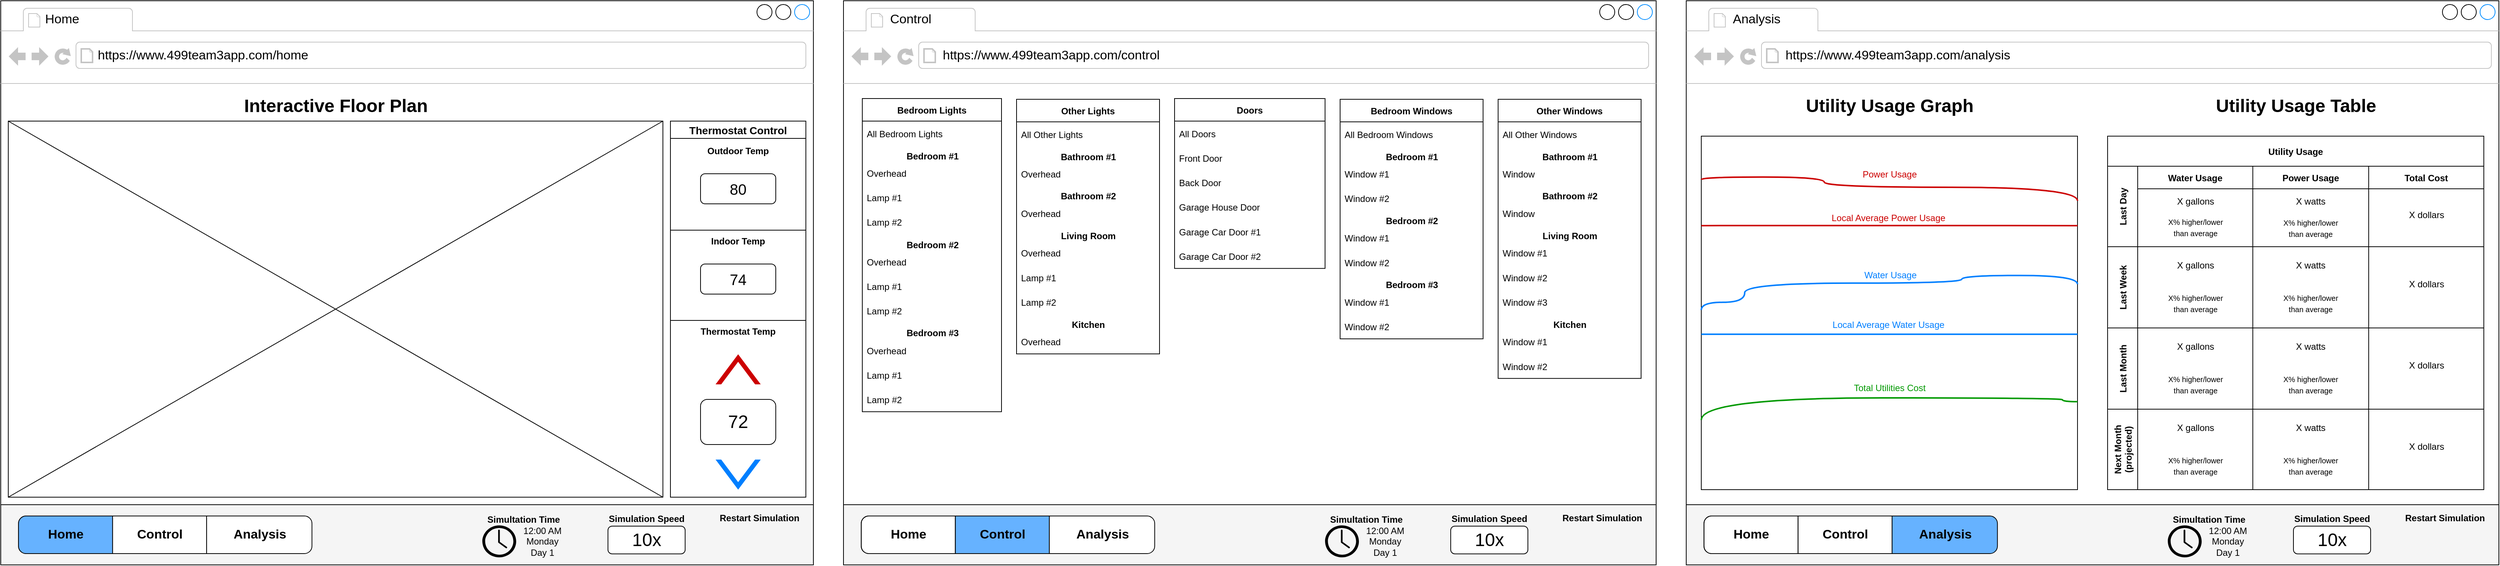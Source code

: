 <mxfile version="15.4.1" type="device"><diagram id="F_K4Ti4HnAeOHHKPFWgg" name="Page-1"><mxGraphModel dx="3365" dy="1554" grid="1" gridSize="10" guides="1" tooltips="1" connect="1" arrows="1" fold="1" page="1" pageScale="1" pageWidth="850" pageHeight="1100" math="0" shadow="0"><root><mxCell id="0"/><mxCell id="1" parent="0"/><mxCell id="glmvynUmqhxu4twx2KO5-3" value="" style="strokeWidth=1;shadow=0;dashed=0;align=center;html=1;shape=mxgraph.mockup.containers.browserWindow;rSize=0;strokeColor=#000000;strokeColor2=#008cff;strokeColor3=#c4c4c4;mainText=,;recursiveResize=0;glass=0;sketch=0;fontColor=#000000;" vertex="1" parent="1"><mxGeometry x="40" y="-850" width="1080" height="750" as="geometry"/></mxCell><mxCell id="glmvynUmqhxu4twx2KO5-4" value="Analysis" style="strokeWidth=1;shadow=0;dashed=0;align=center;html=1;shape=mxgraph.mockup.containers.anchor;fontSize=17;fontColor=#000000;align=left;glass=0;sketch=0;" vertex="1" parent="glmvynUmqhxu4twx2KO5-3"><mxGeometry x="60" y="12" width="110" height="26" as="geometry"/></mxCell><mxCell id="glmvynUmqhxu4twx2KO5-5" value="https://www.499team3app.com/analysis" style="strokeWidth=1;shadow=0;dashed=0;align=center;html=1;shape=mxgraph.mockup.containers.anchor;rSize=0;fontSize=17;fontColor=#000000;align=left;glass=0;sketch=0;" vertex="1" parent="glmvynUmqhxu4twx2KO5-3"><mxGeometry x="130" y="60" width="250" height="26" as="geometry"/></mxCell><mxCell id="glmvynUmqhxu4twx2KO5-6" value="Utility Usage Graph" style="text;strokeColor=none;fillColor=none;html=1;fontSize=24;fontStyle=1;verticalAlign=middle;align=center;hachureGap=4;pointerEvents=0;rounded=0;shadow=0;glass=0;sketch=0;fontColor=#000000;" vertex="1" parent="glmvynUmqhxu4twx2KO5-3"><mxGeometry x="220" y="120" width="100" height="40" as="geometry"/></mxCell><mxCell id="glmvynUmqhxu4twx2KO5-7" value="" style="verticalLabelPosition=bottom;shadow=0;dashed=0;align=center;html=1;verticalAlign=top;strokeWidth=1;shape=mxgraph.mockup.graphics.simpleIcon;strokeColor=#000000;hachureGap=4;pointerEvents=0;rounded=0;glass=0;sketch=0;fontSize=12;fillColor=none;fontColor=#000000;" vertex="1" parent="glmvynUmqhxu4twx2KO5-3"><mxGeometry x="20" y="180" width="500" height="470" as="geometry"/></mxCell><mxCell id="glmvynUmqhxu4twx2KO5-8" value="Utility Usage Table" style="text;strokeColor=none;fillColor=none;html=1;fontSize=24;fontStyle=1;verticalAlign=middle;align=center;hachureGap=4;pointerEvents=0;rounded=0;shadow=0;glass=0;sketch=0;fontColor=#000000;" vertex="1" parent="glmvynUmqhxu4twx2KO5-3"><mxGeometry x="760" y="120" width="100" height="40" as="geometry"/></mxCell><mxCell id="glmvynUmqhxu4twx2KO5-9" value="Utility Usage" style="shape=table;childLayout=tableLayout;rowLines=0;columnLines=0;startSize=40;collapsible=0;recursiveResize=0;expand=0;pointerEvents=0;fontStyle=1;align=center;hachureGap=4;rounded=0;shadow=0;glass=0;sketch=0;fontSize=12;fontColor=#000000;strokeColor=#000000;strokeWidth=1;fillColor=none;" vertex="1" parent="glmvynUmqhxu4twx2KO5-3"><mxGeometry x="560" y="180" width="500" height="470" as="geometry"/></mxCell><mxCell id="glmvynUmqhxu4twx2KO5-10" value="Last Day" style="swimlane;horizontal=0;points=[[0,0.5],[1,0.5]];portConstraint=eastwest;startSize=40;collapsible=0;recursiveResize=0;expand=0;pointerEvents=0;fontStyle=1" vertex="1" parent="glmvynUmqhxu4twx2KO5-9"><mxGeometry y="40" width="500" height="107" as="geometry"/></mxCell><mxCell id="glmvynUmqhxu4twx2KO5-11" value="Water Usage" style="swimlane;connectable=0;startSize=30;collapsible=0;recursiveResize=0;expand=0;pointerEvents=0;" vertex="1" parent="glmvynUmqhxu4twx2KO5-10"><mxGeometry x="40" width="153" height="107" as="geometry"><mxRectangle width="153" height="107" as="alternateBounds"/></mxGeometry></mxCell><mxCell id="glmvynUmqhxu4twx2KO5-248" value="" style="group" vertex="1" connectable="0" parent="glmvynUmqhxu4twx2KO5-11"><mxGeometry x="16.5" y="30" width="120" height="67.92" as="geometry"/></mxCell><mxCell id="glmvynUmqhxu4twx2KO5-249" value="&lt;font style=&quot;font-size: 12px&quot;&gt;X gallons&lt;br&gt;&lt;/font&gt;" style="text;html=1;strokeColor=none;fillColor=none;align=center;verticalAlign=middle;whiteSpace=wrap;rounded=0;fontSize=9;" vertex="1" parent="glmvynUmqhxu4twx2KO5-248"><mxGeometry width="120" height="33.96" as="geometry"/></mxCell><mxCell id="glmvynUmqhxu4twx2KO5-250" value="&lt;font style=&quot;font-size: 10px&quot;&gt;X% higher/lower&lt;br&gt;than average&lt;/font&gt;" style="text;html=1;strokeColor=none;fillColor=none;align=center;verticalAlign=middle;whiteSpace=wrap;rounded=0;fontSize=12;" vertex="1" parent="glmvynUmqhxu4twx2KO5-248"><mxGeometry y="33.96" width="120" height="33.96" as="geometry"/></mxCell><mxCell id="glmvynUmqhxu4twx2KO5-12" value="Power Usage" style="swimlane;connectable=0;startSize=30;collapsible=0;recursiveResize=0;expand=0;pointerEvents=0;" vertex="1" parent="glmvynUmqhxu4twx2KO5-10"><mxGeometry x="193" width="154" height="107" as="geometry"><mxRectangle width="154" height="107" as="alternateBounds"/></mxGeometry></mxCell><mxCell id="glmvynUmqhxu4twx2KO5-254" value="" style="group" vertex="1" connectable="0" parent="glmvynUmqhxu4twx2KO5-12"><mxGeometry x="17" y="30" width="120" height="69.24" as="geometry"/></mxCell><mxCell id="glmvynUmqhxu4twx2KO5-255" value="&lt;font style=&quot;font-size: 12px&quot;&gt;X watts&lt;br&gt;&lt;/font&gt;" style="text;html=1;strokeColor=none;fillColor=none;align=center;verticalAlign=middle;whiteSpace=wrap;rounded=0;fontSize=9;" vertex="1" parent="glmvynUmqhxu4twx2KO5-254"><mxGeometry width="120" height="34.62" as="geometry"/></mxCell><mxCell id="glmvynUmqhxu4twx2KO5-256" value="&lt;font style=&quot;font-size: 10px&quot;&gt;X% higher/lower&lt;br&gt;than average&lt;/font&gt;" style="text;html=1;strokeColor=none;fillColor=none;align=center;verticalAlign=middle;whiteSpace=wrap;rounded=0;fontSize=12;" vertex="1" parent="glmvynUmqhxu4twx2KO5-254"><mxGeometry y="34.62" width="120" height="34.62" as="geometry"/></mxCell><mxCell id="glmvynUmqhxu4twx2KO5-13" value="Total Cost" style="swimlane;connectable=0;startSize=30;collapsible=0;recursiveResize=0;expand=0;pointerEvents=0;" vertex="1" parent="glmvynUmqhxu4twx2KO5-10"><mxGeometry x="347" width="153" height="107" as="geometry"><mxRectangle width="153" height="107" as="alternateBounds"/></mxGeometry></mxCell><mxCell id="glmvynUmqhxu4twx2KO5-266" value="&lt;font style=&quot;font-size: 12px&quot;&gt;X dollars&lt;/font&gt;" style="text;html=1;strokeColor=none;fillColor=none;align=center;verticalAlign=middle;whiteSpace=wrap;rounded=0;fontSize=10;" vertex="1" parent="glmvynUmqhxu4twx2KO5-13"><mxGeometry x="46.5" y="30" width="60" height="70" as="geometry"/></mxCell><mxCell id="glmvynUmqhxu4twx2KO5-14" value="Last Week" style="swimlane;horizontal=0;points=[[0,0.5],[1,0.5]];portConstraint=eastwest;startSize=40;collapsible=0;recursiveResize=0;expand=0;pointerEvents=0;" vertex="1" parent="glmvynUmqhxu4twx2KO5-9"><mxGeometry y="147" width="500" height="108" as="geometry"/></mxCell><mxCell id="glmvynUmqhxu4twx2KO5-15" value="" style="swimlane;connectable=0;startSize=0;collapsible=0;recursiveResize=0;expand=0;pointerEvents=0;" vertex="1" parent="glmvynUmqhxu4twx2KO5-14"><mxGeometry x="40" width="153" height="108" as="geometry"><mxRectangle width="153" height="108" as="alternateBounds"/></mxGeometry></mxCell><mxCell id="glmvynUmqhxu4twx2KO5-245" value="" style="group" vertex="1" connectable="0" parent="glmvynUmqhxu4twx2KO5-15"><mxGeometry x="16.5" width="120" height="100" as="geometry"/></mxCell><mxCell id="glmvynUmqhxu4twx2KO5-246" value="&lt;font style=&quot;font-size: 12px&quot;&gt;X gallons&lt;br&gt;&lt;/font&gt;" style="text;html=1;strokeColor=none;fillColor=none;align=center;verticalAlign=middle;whiteSpace=wrap;rounded=0;fontSize=9;" vertex="1" parent="glmvynUmqhxu4twx2KO5-245"><mxGeometry width="120" height="50.0" as="geometry"/></mxCell><mxCell id="glmvynUmqhxu4twx2KO5-247" value="&lt;font style=&quot;font-size: 10px&quot;&gt;X% higher/lower&lt;br&gt;than average&lt;/font&gt;" style="text;html=1;strokeColor=none;fillColor=none;align=center;verticalAlign=middle;whiteSpace=wrap;rounded=0;fontSize=12;" vertex="1" parent="glmvynUmqhxu4twx2KO5-245"><mxGeometry y="50.0" width="120" height="50.0" as="geometry"/></mxCell><mxCell id="glmvynUmqhxu4twx2KO5-16" value="" style="swimlane;connectable=0;startSize=0;collapsible=0;recursiveResize=0;expand=0;pointerEvents=0;" vertex="1" parent="glmvynUmqhxu4twx2KO5-14"><mxGeometry x="193" width="154" height="108" as="geometry"><mxRectangle width="154" height="108" as="alternateBounds"/></mxGeometry></mxCell><mxCell id="glmvynUmqhxu4twx2KO5-257" value="" style="group" vertex="1" connectable="0" parent="glmvynUmqhxu4twx2KO5-16"><mxGeometry x="17" width="120" height="100" as="geometry"/></mxCell><mxCell id="glmvynUmqhxu4twx2KO5-258" value="&lt;font style=&quot;font-size: 12px&quot;&gt;X watts&lt;br&gt;&lt;/font&gt;" style="text;html=1;strokeColor=none;fillColor=none;align=center;verticalAlign=middle;whiteSpace=wrap;rounded=0;fontSize=9;" vertex="1" parent="glmvynUmqhxu4twx2KO5-257"><mxGeometry width="120" height="50" as="geometry"/></mxCell><mxCell id="glmvynUmqhxu4twx2KO5-259" value="&lt;font style=&quot;font-size: 10px&quot;&gt;X% higher/lower&lt;br&gt;than average&lt;/font&gt;" style="text;html=1;strokeColor=none;fillColor=none;align=center;verticalAlign=middle;whiteSpace=wrap;rounded=0;fontSize=12;" vertex="1" parent="glmvynUmqhxu4twx2KO5-257"><mxGeometry y="50" width="120" height="50" as="geometry"/></mxCell><mxCell id="glmvynUmqhxu4twx2KO5-17" value="" style="swimlane;connectable=0;startSize=0;collapsible=0;recursiveResize=0;expand=0;pointerEvents=0;" vertex="1" parent="glmvynUmqhxu4twx2KO5-14"><mxGeometry x="347" width="153" height="108" as="geometry"><mxRectangle width="153" height="108" as="alternateBounds"/></mxGeometry></mxCell><mxCell id="glmvynUmqhxu4twx2KO5-267" value="&lt;font style=&quot;font-size: 12px&quot;&gt;X dollars&lt;/font&gt;" style="text;html=1;strokeColor=none;fillColor=none;align=center;verticalAlign=middle;whiteSpace=wrap;rounded=0;fontSize=10;" vertex="1" parent="glmvynUmqhxu4twx2KO5-17"><mxGeometry x="46.5" y="0.16" width="60" height="99.84" as="geometry"/></mxCell><mxCell id="glmvynUmqhxu4twx2KO5-18" value="Last Month" style="swimlane;horizontal=0;points=[[0,0.5],[1,0.5]];portConstraint=eastwest;startSize=40;collapsible=0;recursiveResize=0;expand=0;pointerEvents=0;" vertex="1" parent="glmvynUmqhxu4twx2KO5-9"><mxGeometry y="255" width="500" height="108" as="geometry"/></mxCell><mxCell id="glmvynUmqhxu4twx2KO5-19" value="" style="swimlane;connectable=0;startSize=0;collapsible=0;recursiveResize=0;expand=0;pointerEvents=0;" vertex="1" parent="glmvynUmqhxu4twx2KO5-18"><mxGeometry x="40" width="153" height="108" as="geometry"><mxRectangle width="153" height="108" as="alternateBounds"/></mxGeometry></mxCell><mxCell id="glmvynUmqhxu4twx2KO5-244" value="" style="group" vertex="1" connectable="0" parent="glmvynUmqhxu4twx2KO5-19"><mxGeometry x="16.5" width="120" height="100" as="geometry"/></mxCell><mxCell id="glmvynUmqhxu4twx2KO5-242" value="&lt;font style=&quot;font-size: 12px&quot;&gt;X gallons&lt;br&gt;&lt;/font&gt;" style="text;html=1;strokeColor=none;fillColor=none;align=center;verticalAlign=middle;whiteSpace=wrap;rounded=0;fontSize=9;" vertex="1" parent="glmvynUmqhxu4twx2KO5-244"><mxGeometry width="120" height="50" as="geometry"/></mxCell><mxCell id="glmvynUmqhxu4twx2KO5-243" value="&lt;font style=&quot;font-size: 10px&quot;&gt;X% higher/lower&lt;br&gt;than average&lt;/font&gt;" style="text;html=1;strokeColor=none;fillColor=none;align=center;verticalAlign=middle;whiteSpace=wrap;rounded=0;fontSize=12;" vertex="1" parent="glmvynUmqhxu4twx2KO5-244"><mxGeometry y="50" width="120" height="50" as="geometry"/></mxCell><mxCell id="glmvynUmqhxu4twx2KO5-20" value="" style="swimlane;connectable=0;startSize=0;collapsible=0;recursiveResize=0;expand=0;pointerEvents=0;" vertex="1" parent="glmvynUmqhxu4twx2KO5-18"><mxGeometry x="193" width="154" height="108" as="geometry"><mxRectangle width="154" height="108" as="alternateBounds"/></mxGeometry></mxCell><mxCell id="glmvynUmqhxu4twx2KO5-260" value="" style="group" vertex="1" connectable="0" parent="glmvynUmqhxu4twx2KO5-20"><mxGeometry x="17" width="120" height="100" as="geometry"/></mxCell><mxCell id="glmvynUmqhxu4twx2KO5-261" value="&lt;font style=&quot;font-size: 12px&quot;&gt;X watts&lt;br&gt;&lt;/font&gt;" style="text;html=1;strokeColor=none;fillColor=none;align=center;verticalAlign=middle;whiteSpace=wrap;rounded=0;fontSize=9;" vertex="1" parent="glmvynUmqhxu4twx2KO5-260"><mxGeometry width="120" height="50" as="geometry"/></mxCell><mxCell id="glmvynUmqhxu4twx2KO5-262" value="&lt;font style=&quot;font-size: 10px&quot;&gt;X% higher/lower&lt;br&gt;than average&lt;/font&gt;" style="text;html=1;strokeColor=none;fillColor=none;align=center;verticalAlign=middle;whiteSpace=wrap;rounded=0;fontSize=12;" vertex="1" parent="glmvynUmqhxu4twx2KO5-260"><mxGeometry y="50" width="120" height="50" as="geometry"/></mxCell><mxCell id="glmvynUmqhxu4twx2KO5-21" value="" style="swimlane;connectable=0;startSize=0;collapsible=0;recursiveResize=0;expand=0;pointerEvents=0;" vertex="1" parent="glmvynUmqhxu4twx2KO5-18"><mxGeometry x="347" width="153" height="108" as="geometry"><mxRectangle width="153" height="108" as="alternateBounds"/></mxGeometry></mxCell><mxCell id="glmvynUmqhxu4twx2KO5-268" value="&lt;font style=&quot;font-size: 12px&quot;&gt;X dollars&lt;/font&gt;" style="text;html=1;strokeColor=none;fillColor=none;align=center;verticalAlign=middle;whiteSpace=wrap;rounded=0;fontSize=10;" vertex="1" parent="glmvynUmqhxu4twx2KO5-21"><mxGeometry x="46.5" y="0.08" width="60" height="99.84" as="geometry"/></mxCell><mxCell id="glmvynUmqhxu4twx2KO5-22" value="Next Month&#10;(projected)" style="swimlane;horizontal=0;points=[[0,0.5],[1,0.5]];portConstraint=eastwest;startSize=40;collapsible=0;recursiveResize=0;expand=0;pointerEvents=0;" vertex="1" parent="glmvynUmqhxu4twx2KO5-9"><mxGeometry y="363" width="500" height="107" as="geometry"/></mxCell><mxCell id="glmvynUmqhxu4twx2KO5-23" value="" style="swimlane;connectable=0;startSize=0;collapsible=0;recursiveResize=0;expand=0;pointerEvents=0;" vertex="1" parent="glmvynUmqhxu4twx2KO5-22"><mxGeometry x="40" width="153" height="107" as="geometry"><mxRectangle width="153" height="107" as="alternateBounds"/></mxGeometry></mxCell><mxCell id="glmvynUmqhxu4twx2KO5-251" value="" style="group" vertex="1" connectable="0" parent="glmvynUmqhxu4twx2KO5-23"><mxGeometry x="16.5" width="120" height="100" as="geometry"/></mxCell><mxCell id="glmvynUmqhxu4twx2KO5-252" value="&lt;font style=&quot;font-size: 12px&quot;&gt;X gallons&lt;br&gt;&lt;/font&gt;" style="text;html=1;strokeColor=none;fillColor=none;align=center;verticalAlign=middle;whiteSpace=wrap;rounded=0;fontSize=9;" vertex="1" parent="glmvynUmqhxu4twx2KO5-251"><mxGeometry width="120" height="50.0" as="geometry"/></mxCell><mxCell id="glmvynUmqhxu4twx2KO5-253" value="&lt;font style=&quot;font-size: 10px&quot;&gt;X% higher/lower&lt;br&gt;than average&lt;/font&gt;" style="text;html=1;strokeColor=none;fillColor=none;align=center;verticalAlign=middle;whiteSpace=wrap;rounded=0;fontSize=12;" vertex="1" parent="glmvynUmqhxu4twx2KO5-251"><mxGeometry y="50.0" width="120" height="50.0" as="geometry"/></mxCell><mxCell id="glmvynUmqhxu4twx2KO5-24" value="" style="swimlane;connectable=0;startSize=0;collapsible=0;recursiveResize=0;expand=0;pointerEvents=0;" vertex="1" parent="glmvynUmqhxu4twx2KO5-22"><mxGeometry x="193" width="154" height="107" as="geometry"><mxRectangle width="154" height="107" as="alternateBounds"/></mxGeometry></mxCell><mxCell id="glmvynUmqhxu4twx2KO5-263" value="" style="group" vertex="1" connectable="0" parent="glmvynUmqhxu4twx2KO5-24"><mxGeometry x="17" width="120" height="100" as="geometry"/></mxCell><mxCell id="glmvynUmqhxu4twx2KO5-264" value="&lt;font style=&quot;font-size: 12px&quot;&gt;X watts&lt;br&gt;&lt;/font&gt;" style="text;html=1;strokeColor=none;fillColor=none;align=center;verticalAlign=middle;whiteSpace=wrap;rounded=0;fontSize=9;" vertex="1" parent="glmvynUmqhxu4twx2KO5-263"><mxGeometry width="120" height="50.0" as="geometry"/></mxCell><mxCell id="glmvynUmqhxu4twx2KO5-265" value="&lt;font style=&quot;font-size: 10px&quot;&gt;X% higher/lower&lt;br&gt;than average&lt;/font&gt;" style="text;html=1;strokeColor=none;fillColor=none;align=center;verticalAlign=middle;whiteSpace=wrap;rounded=0;fontSize=12;" vertex="1" parent="glmvynUmqhxu4twx2KO5-263"><mxGeometry y="50.0" width="120" height="50.0" as="geometry"/></mxCell><mxCell id="glmvynUmqhxu4twx2KO5-25" value="" style="swimlane;connectable=0;startSize=0;collapsible=0;recursiveResize=0;expand=0;pointerEvents=0;" vertex="1" parent="glmvynUmqhxu4twx2KO5-22"><mxGeometry x="347" width="153" height="107" as="geometry"><mxRectangle width="153" height="107" as="alternateBounds"/></mxGeometry></mxCell><mxCell id="glmvynUmqhxu4twx2KO5-269" value="&lt;font style=&quot;font-size: 12px&quot;&gt;X dollars&lt;/font&gt;" style="text;html=1;strokeColor=none;fillColor=none;align=center;verticalAlign=middle;whiteSpace=wrap;rounded=0;fontSize=10;" vertex="1" parent="glmvynUmqhxu4twx2KO5-25"><mxGeometry x="46.5" y="-3.184e-14" width="60" height="99.84" as="geometry"/></mxCell><mxCell id="glmvynUmqhxu4twx2KO5-26" value="" style="group;fontColor=#000000;" vertex="1" connectable="0" parent="glmvynUmqhxu4twx2KO5-3"><mxGeometry y="670" width="1080" height="80" as="geometry"/></mxCell><mxCell id="glmvynUmqhxu4twx2KO5-27" value="" style="rounded=0;whiteSpace=wrap;html=1;shadow=0;glass=0;sketch=0;hachureGap=4;pointerEvents=0;fontSize=12;strokeColor=#000000;strokeWidth=1;fillColor=#f5f5f5;align=center;verticalAlign=bottom;fontColor=#000000;" vertex="1" parent="glmvynUmqhxu4twx2KO5-26"><mxGeometry width="1080" height="80" as="geometry"/></mxCell><mxCell id="glmvynUmqhxu4twx2KO5-28" value="" style="strokeWidth=1;shadow=0;dashed=0;align=center;html=1;shape=mxgraph.mockup.rrect;rSize=10;fillColor=#ffffff;strokeColor=#000000;fontColor=#000000;" vertex="1" parent="glmvynUmqhxu4twx2KO5-26"><mxGeometry x="23.59" y="15" width="386.41" height="50" as="geometry"/></mxCell><mxCell id="glmvynUmqhxu4twx2KO5-29" value="Control" style="strokeColor=default;fillColor=none;strokeWidth=1;shadow=0;dashed=0;align=center;html=1;shape=mxgraph.mockup.rrect;rSize=0;fontSize=17;fontStyle=1;resizeHeight=1;" vertex="1" parent="glmvynUmqhxu4twx2KO5-28"><mxGeometry width="125" height="50" relative="1" as="geometry"><mxPoint x="125" as="offset"/></mxGeometry></mxCell><mxCell id="glmvynUmqhxu4twx2KO5-30" value="Analysis" style="strokeWidth=1;shadow=0;dashed=0;align=center;html=1;shape=mxgraph.mockup.rightButton;rSize=10;fontSize=17;fontStyle=1;resizeHeight=1;fillColor=#66B2FF;" vertex="1" parent="glmvynUmqhxu4twx2KO5-28"><mxGeometry width="140" height="50" relative="1" as="geometry"><mxPoint x="250" as="offset"/></mxGeometry></mxCell><mxCell id="glmvynUmqhxu4twx2KO5-31" value="Home" style="strokeWidth=1;shadow=0;dashed=0;align=center;html=1;shape=mxgraph.mockup.leftButton;rSize=10;fontSize=17;fontColor=#000000;fontStyle=1;fillColor=none;strokeColor=default;resizeHeight=1;" vertex="1" parent="glmvynUmqhxu4twx2KO5-28"><mxGeometry width="125" height="50" relative="1" as="geometry"/></mxCell><mxCell id="glmvynUmqhxu4twx2KO5-32" value="" style="group" vertex="1" connectable="0" parent="glmvynUmqhxu4twx2KO5-26"><mxGeometry x="950" y="10" width="116.55" height="50" as="geometry"/></mxCell><mxCell id="glmvynUmqhxu4twx2KO5-33" value="" style="group" vertex="1" connectable="0" parent="glmvynUmqhxu4twx2KO5-32"><mxGeometry width="116.55" height="50.0" as="geometry"/></mxCell><mxCell id="glmvynUmqhxu4twx2KO5-34" value="" style="shape=image;html=1;verticalAlign=top;verticalLabelPosition=bottom;labelBackgroundColor=#ffffff;imageAspect=0;aspect=fixed;image=https://cdn1.iconfinder.com/data/icons/material-core/16/refresh-128.png;hachureGap=4;pointerEvents=0;rounded=0;shadow=0;glass=0;sketch=0;fontSize=12;strokeColor=#000000;strokeWidth=1;fillColor=none;fontColor=#000000;" vertex="1" parent="glmvynUmqhxu4twx2KO5-33"><mxGeometry x="41.749" y="16.949" width="33.051" height="33.051" as="geometry"/></mxCell><mxCell id="glmvynUmqhxu4twx2KO5-35" value="&lt;b&gt;Restart Simulation&lt;/b&gt;" style="text;html=1;strokeColor=none;fillColor=none;align=center;verticalAlign=middle;whiteSpace=wrap;rounded=0;hachureGap=4;pointerEvents=0;fontSize=12;fontColor=#000000;" vertex="1" parent="glmvynUmqhxu4twx2KO5-33"><mxGeometry width="116.55" height="16.949" as="geometry"/></mxCell><mxCell id="glmvynUmqhxu4twx2KO5-36" value="" style="group" vertex="1" connectable="0" parent="glmvynUmqhxu4twx2KO5-26"><mxGeometry x="640" y="10" width="110" height="60" as="geometry"/></mxCell><mxCell id="glmvynUmqhxu4twx2KO5-37" value="" style="group" vertex="1" connectable="0" parent="glmvynUmqhxu4twx2KO5-36"><mxGeometry y="17.5" width="110" height="42.5" as="geometry"/></mxCell><mxCell id="glmvynUmqhxu4twx2KO5-38" value="" style="sketch=0;pointerEvents=1;shadow=0;dashed=0;html=1;strokeColor=none;fillColor=#000000;labelPosition=center;verticalLabelPosition=bottom;verticalAlign=top;outlineConnect=0;align=center;shape=mxgraph.office.concepts.clock;hachureGap=4;" vertex="1" parent="glmvynUmqhxu4twx2KO5-37"><mxGeometry width="45" height="42.5" as="geometry"/></mxCell><mxCell id="glmvynUmqhxu4twx2KO5-39" value="12:00 AM Monday&lt;br&gt;Day 1" style="text;html=1;strokeColor=none;fillColor=none;align=center;verticalAlign=middle;whiteSpace=wrap;rounded=0;hachureGap=4;pointerEvents=0;" vertex="1" parent="glmvynUmqhxu4twx2KO5-37"><mxGeometry x="50" y="11.806" width="60" height="18.889" as="geometry"/></mxCell><mxCell id="glmvynUmqhxu4twx2KO5-40" value="&lt;b&gt;Simultation Time&lt;/b&gt;" style="text;html=1;strokeColor=none;fillColor=none;align=center;verticalAlign=middle;whiteSpace=wrap;rounded=0;hachureGap=4;pointerEvents=0;" vertex="1" parent="glmvynUmqhxu4twx2KO5-26"><mxGeometry x="645" y="10" width="100" height="20" as="geometry"/></mxCell><mxCell id="glmvynUmqhxu4twx2KO5-41" value="" style="group" vertex="1" connectable="0" parent="glmvynUmqhxu4twx2KO5-26"><mxGeometry x="800" y="10" width="116.55" height="60" as="geometry"/></mxCell><mxCell id="glmvynUmqhxu4twx2KO5-42" value="" style="group;fontColor=#000000;" vertex="1" connectable="0" parent="glmvynUmqhxu4twx2KO5-41"><mxGeometry width="116.55" height="60" as="geometry"/></mxCell><mxCell id="glmvynUmqhxu4twx2KO5-43" value="&lt;font style=&quot;font-size: 24px&quot;&gt;10x&lt;/font&gt;" style="rounded=1;whiteSpace=wrap;html=1;fontColor=#000000;" vertex="1" parent="glmvynUmqhxu4twx2KO5-42"><mxGeometry x="6.995" y="18.462" width="102.564" height="36.923" as="geometry"/></mxCell><mxCell id="glmvynUmqhxu4twx2KO5-44" value="&lt;b&gt;Simulation Speed&lt;/b&gt;" style="text;html=1;strokeColor=none;fillColor=none;align=center;verticalAlign=middle;whiteSpace=wrap;rounded=0;hachureGap=4;pointerEvents=0;fontSize=12;fontColor=#000000;" vertex="1" parent="glmvynUmqhxu4twx2KO5-41"><mxGeometry width="116.55" height="18.462" as="geometry"/></mxCell><mxCell id="glmvynUmqhxu4twx2KO5-241" value="" style="group" vertex="1" connectable="0" parent="glmvynUmqhxu4twx2KO5-3"><mxGeometry x="20" y="180" width="500" height="470" as="geometry"/></mxCell><mxCell id="tO6UJX9GnJOChXbXMcj2-1" value="" style="rounded=0;whiteSpace=wrap;html=1;fontFamily=Helvetica;fontSize=12;fontColor=#000000;align=center;strokeColor=#000000;strokeWidth=1;fillColor=#ffffff;" parent="glmvynUmqhxu4twx2KO5-241" vertex="1"><mxGeometry width="500.0" height="470" as="geometry"/></mxCell><mxCell id="tO6UJX9GnJOChXbXMcj2-4" value="" style="curved=1;endArrow=none;html=1;rounded=0;edgeStyle=orthogonalEdgeStyle;exitX=0;exitY=0.427;exitDx=0;exitDy=0;exitPerimeter=0;endFill=0;entryX=1;entryY=0.419;entryDx=0;entryDy=0;entryPerimeter=0;strokeWidth=2;fontColor=#000000;strokeColor=#007FFF;" parent="glmvynUmqhxu4twx2KO5-241" target="tO6UJX9GnJOChXbXMcj2-1" edge="1"><mxGeometry width="50" height="50" relative="1" as="geometry"><mxPoint y="231.129" as="sourcePoint"/><mxPoint x="500.0" y="213.457" as="targetPoint"/><Array as="points"><mxPoint y="220.9"/><mxPoint x="57.692" y="220.9"/><mxPoint x="57.692" y="195.412"/><mxPoint x="346.154" y="195.412"/><mxPoint x="346.154" y="185.216"/></Array></mxGeometry></mxCell><mxCell id="tO6UJX9GnJOChXbXMcj2-8" value="Water Usage" style="edgeLabel;html=1;align=center;verticalAlign=middle;resizable=0;points=[];fontColor=#007FFF;fontSize=12;" parent="tO6UJX9GnJOChXbXMcj2-4" vertex="1" connectable="0"><mxGeometry x="0.08" y="3" relative="1" as="geometry"><mxPoint x="-15" y="-8" as="offset"/></mxGeometry></mxCell><mxCell id="tO6UJX9GnJOChXbXMcj2-5" value="" style="endArrow=none;html=1;rounded=0;edgeStyle=orthogonalEdgeStyle;endFill=0;strokeWidth=2;fontColor=#000000;strokeColor=#007FFF;" parent="glmvynUmqhxu4twx2KO5-241" edge="1"><mxGeometry relative="1" as="geometry"><mxPoint y="263.381" as="sourcePoint"/><mxPoint x="500.0" y="263.381" as="targetPoint"/><Array as="points"><mxPoint x="76.923" y="263.381"/><mxPoint x="76.923" y="263.381"/></Array></mxGeometry></mxCell><mxCell id="tO6UJX9GnJOChXbXMcj2-6" value="Local Average Water Usage&amp;nbsp;" style="edgeLabel;resizable=0;html=1;align=center;verticalAlign=middle;fontColor=#007FFF;fontSize=12;" parent="tO6UJX9GnJOChXbXMcj2-5" connectable="0" vertex="1"><mxGeometry relative="1" as="geometry"><mxPoint y="-13" as="offset"/></mxGeometry></mxCell><mxCell id="tO6UJX9GnJOChXbXMcj2-10" value="" style="curved=1;endArrow=none;html=1;rounded=0;edgeStyle=orthogonalEdgeStyle;exitX=0;exitY=0.123;exitDx=0;exitDy=0;exitPerimeter=0;endFill=0;entryX=1;entryY=0.387;entryDx=0;entryDy=0;entryPerimeter=0;strokeWidth=2;fontColor=#CC0000;strokeColor=#CC0000;" parent="glmvynUmqhxu4twx2KO5-241" source="tO6UJX9GnJOChXbXMcj2-1" edge="1"><mxGeometry width="50" height="50" relative="1" as="geometry"><mxPoint y="103.687" as="sourcePoint"/><mxPoint x="500.0" y="86.015" as="targetPoint"/><Array as="points"><mxPoint x="163.462" y="54.375"/><mxPoint x="163.462" y="67.969"/><mxPoint x="500.0" y="67.969"/></Array></mxGeometry></mxCell><mxCell id="tO6UJX9GnJOChXbXMcj2-11" value="Power Usage" style="edgeLabel;html=1;align=center;verticalAlign=middle;resizable=0;points=[];fontColor=#CC0000;fontSize=12;" parent="tO6UJX9GnJOChXbXMcj2-10" vertex="1" connectable="0"><mxGeometry x="0.08" y="3" relative="1" as="geometry"><mxPoint x="-22" y="-14" as="offset"/></mxGeometry></mxCell><mxCell id="tO6UJX9GnJOChXbXMcj2-12" value="" style="endArrow=none;html=1;rounded=0;edgeStyle=orthogonalEdgeStyle;endFill=0;strokeWidth=2;fontColor=#CC0000;strokeColor=#CC0000;" parent="glmvynUmqhxu4twx2KO5-241" edge="1"><mxGeometry relative="1" as="geometry"><mxPoint y="118.946" as="sourcePoint"/><mxPoint x="500.0" y="118.946" as="targetPoint"/><Array as="points"><mxPoint x="76.923" y="118.946"/><mxPoint x="76.923" y="118.946"/></Array></mxGeometry></mxCell><mxCell id="tO6UJX9GnJOChXbXMcj2-13" value="Local Average Power Usage&amp;nbsp;" style="edgeLabel;resizable=0;html=1;align=center;verticalAlign=middle;fontColor=#CC0000;fontSize=12;" parent="tO6UJX9GnJOChXbXMcj2-12" connectable="0" vertex="1"><mxGeometry relative="1" as="geometry"><mxPoint y="-10" as="offset"/></mxGeometry></mxCell><mxCell id="tO6UJX9GnJOChXbXMcj2-14" value="" style="curved=1;endArrow=none;html=1;rounded=0;edgeStyle=orthogonalEdgeStyle;exitX=0;exitY=0.427;exitDx=0;exitDy=0;exitPerimeter=0;endFill=0;strokeWidth=2;fontColor=#000000;strokeColor=#009900;entryX=1;entryY=0.75;entryDx=0;entryDy=0;" parent="glmvynUmqhxu4twx2KO5-241" target="tO6UJX9GnJOChXbXMcj2-1" edge="1"><mxGeometry width="50" height="50" relative="1" as="geometry"><mxPoint y="377.365" as="sourcePoint"/><mxPoint x="501.064" y="360" as="targetPoint"/><Array as="points"><mxPoint y="348"/><mxPoint x="480" y="348"/><mxPoint x="480" y="353"/><mxPoint x="500" y="353"/></Array></mxGeometry></mxCell><mxCell id="tO6UJX9GnJOChXbXMcj2-15" value="Total Utilities Cost" style="edgeLabel;html=1;align=center;verticalAlign=middle;resizable=0;points=[];fontColor=#009900;fontSize=12;" parent="tO6UJX9GnJOChXbXMcj2-14" vertex="1" connectable="0"><mxGeometry x="0.08" y="3" relative="1" as="geometry"><mxPoint x="-10" y="-10" as="offset"/></mxGeometry></mxCell><mxCell id="glmvynUmqhxu4twx2KO5-1" value="" style="strokeWidth=1;shadow=0;dashed=0;align=center;html=1;shape=mxgraph.mockup.containers.browserWindow;rSize=0;strokeColor=#000000;strokeColor2=#008cff;strokeColor3=#c4c4c4;mainText=,;recursiveResize=0;glass=0;sketch=0;container=0;fontColor=#000000;" vertex="1" parent="1"><mxGeometry x="-1080" y="-850" width="1080" height="750" as="geometry"/></mxCell><mxCell id="glmvynUmqhxu4twx2KO5-2" value="" style="strokeWidth=1;shadow=0;dashed=0;align=center;html=1;shape=mxgraph.mockup.containers.browserWindow;rSize=0;strokeColor=#000000;mainText=,;recursiveResize=0;rounded=0;labelBackgroundColor=none;fontFamily=Verdana;fontSize=12;container=0;fontColor=#000000;" vertex="1" parent="1"><mxGeometry x="-2200" y="-850" width="1080" height="750" as="geometry"/></mxCell><mxCell id="glmvynUmqhxu4twx2KO5-45" value="Control" style="strokeWidth=1;shadow=0;dashed=0;align=center;html=1;shape=mxgraph.mockup.containers.anchor;fontSize=17;fontColor=#000000;align=left;glass=0;sketch=0;" vertex="1" parent="1"><mxGeometry x="-1020" y="-838" width="110" height="26" as="geometry"/></mxCell><mxCell id="glmvynUmqhxu4twx2KO5-46" value="https://www.499team3app.com/control" style="strokeWidth=1;shadow=0;dashed=0;align=center;html=1;shape=mxgraph.mockup.containers.anchor;rSize=0;fontSize=17;fontColor=#000000;align=left;glass=0;sketch=0;" vertex="1" parent="1"><mxGeometry x="-950" y="-790" width="250" height="26" as="geometry"/></mxCell><mxCell id="glmvynUmqhxu4twx2KO5-47" value="Home" style="strokeWidth=1;shadow=0;dashed=0;align=center;html=1;shape=mxgraph.mockup.containers.anchor;fontSize=17;fontColor=#000000;align=left;" vertex="1" parent="1"><mxGeometry x="-2143" y="-838" width="110" height="26" as="geometry"/></mxCell><mxCell id="glmvynUmqhxu4twx2KO5-48" value="https://www.499team3app.com/home" style="strokeWidth=1;shadow=0;dashed=0;align=center;html=1;shape=mxgraph.mockup.containers.anchor;rSize=0;fontSize=17;fontColor=#000000;align=left;" vertex="1" parent="1"><mxGeometry x="-2073" y="-790" width="250" height="26" as="geometry"/></mxCell><mxCell id="glmvynUmqhxu4twx2KO5-49" value="Thermostat Control" style="swimlane;fontColor=#000000;fontSize=14;" vertex="1" parent="1"><mxGeometry x="-1310" y="-690" width="180" height="500" as="geometry"><mxRectangle x="840" y="120" width="130" height="23" as="alternateBounds"/></mxGeometry></mxCell><mxCell id="glmvynUmqhxu4twx2KO5-50" value="" style="line;strokeWidth=1;html=1;hachureGap=4;pointerEvents=0;fontSize=12;fillColor=#FFDEFF;fontColor=#000000;" vertex="1" parent="glmvynUmqhxu4twx2KO5-49"><mxGeometry y="140" width="180" height="10" as="geometry"/></mxCell><mxCell id="glmvynUmqhxu4twx2KO5-51" value="" style="line;strokeWidth=1;html=1;hachureGap=4;pointerEvents=0;fontSize=12;fillColor=#FFDEFF;fontColor=#000000;" vertex="1" parent="glmvynUmqhxu4twx2KO5-49"><mxGeometry y="260" width="180" height="10" as="geometry"/></mxCell><mxCell id="glmvynUmqhxu4twx2KO5-52" value="&lt;b&gt;Thermostat Temp&lt;/b&gt;" style="text;html=1;strokeColor=none;fillColor=none;align=center;verticalAlign=middle;whiteSpace=wrap;rounded=0;hachureGap=4;pointerEvents=0;fontSize=12;fontColor=#000000;" vertex="1" parent="glmvynUmqhxu4twx2KO5-49"><mxGeometry x="33.178" y="270" width="113.636" height="20" as="geometry"/></mxCell><mxCell id="glmvynUmqhxu4twx2KO5-53" value="&lt;font style=&quot;font-size: 20px&quot;&gt;80&lt;/font&gt;" style="rounded=1;whiteSpace=wrap;html=1;fontColor=#000000;" vertex="1" parent="glmvynUmqhxu4twx2KO5-49"><mxGeometry x="40" y="70" width="100" height="40" as="geometry"/></mxCell><mxCell id="glmvynUmqhxu4twx2KO5-54" value="&lt;b&gt;Outdoor Temp&lt;/b&gt;" style="text;html=1;strokeColor=none;fillColor=none;align=center;verticalAlign=middle;whiteSpace=wrap;rounded=0;hachureGap=4;pointerEvents=0;fontSize=12;fontColor=#000000;" vertex="1" parent="glmvynUmqhxu4twx2KO5-49"><mxGeometry x="33.178" y="30" width="113.636" height="20" as="geometry"/></mxCell><mxCell id="glmvynUmqhxu4twx2KO5-55" value="" style="group;fontColor=#000000;" vertex="1" connectable="0" parent="glmvynUmqhxu4twx2KO5-49"><mxGeometry x="55.0" y="310" width="85" height="180" as="geometry"/></mxCell><mxCell id="glmvynUmqhxu4twx2KO5-56" value="" style="group;fontColor=#000000;" vertex="1" connectable="0" parent="glmvynUmqhxu4twx2KO5-55"><mxGeometry x="7.105e-15" width="70" height="80" as="geometry"/></mxCell><mxCell id="glmvynUmqhxu4twx2KO5-57" value="" style="group;fontColor=#000000;" vertex="1" connectable="0" parent="glmvynUmqhxu4twx2KO5-56"><mxGeometry x="5" width="60" height="50.0" as="geometry"/></mxCell><mxCell id="glmvynUmqhxu4twx2KO5-58" value="" style="triangle;whiteSpace=wrap;html=1;rotation=-90;fillColor=#CC0000;strokeColor=none;fontColor=#000000;" vertex="1" parent="glmvynUmqhxu4twx2KO5-57"><mxGeometry x="10" y="-10.0" width="40" height="60" as="geometry"/></mxCell><mxCell id="glmvynUmqhxu4twx2KO5-59" value="" style="triangle;whiteSpace=wrap;html=1;rotation=-90;strokeColor=none;fontColor=#000000;" vertex="1" parent="glmvynUmqhxu4twx2KO5-57"><mxGeometry x="10" y="3.553e-15" width="40" height="60" as="geometry"/></mxCell><mxCell id="glmvynUmqhxu4twx2KO5-60" value="" style="group;rotation=-180;fontColor=#000000;" vertex="1" connectable="0" parent="glmvynUmqhxu4twx2KO5-55"><mxGeometry x="7.105e-15" y="100" width="85" height="80" as="geometry"/></mxCell><mxCell id="glmvynUmqhxu4twx2KO5-61" value="" style="group;rotation=-180;fontColor=#000000;" vertex="1" connectable="0" parent="glmvynUmqhxu4twx2KO5-60"><mxGeometry x="5" y="30" width="60" height="50.0" as="geometry"/></mxCell><mxCell id="glmvynUmqhxu4twx2KO5-62" value="" style="triangle;whiteSpace=wrap;html=1;rotation=-270;fillColor=#007FFF;strokeColor=none;fontColor=#000000;" vertex="1" parent="glmvynUmqhxu4twx2KO5-61"><mxGeometry x="10" width="40" height="60" as="geometry"/></mxCell><mxCell id="glmvynUmqhxu4twx2KO5-63" value="" style="triangle;whiteSpace=wrap;html=1;rotation=-270;strokeColor=none;fontColor=#000000;" vertex="1" parent="glmvynUmqhxu4twx2KO5-61"><mxGeometry x="10" y="-10" width="40" height="60" as="geometry"/></mxCell><mxCell id="glmvynUmqhxu4twx2KO5-64" value="&lt;font style=&quot;font-size: 24px&quot;&gt;72&lt;/font&gt;" style="rounded=1;whiteSpace=wrap;html=1;fontColor=#000000;" vertex="1" parent="glmvynUmqhxu4twx2KO5-60"><mxGeometry x="-15" y="-40" width="100" height="60" as="geometry"/></mxCell><mxCell id="glmvynUmqhxu4twx2KO5-65" value="&lt;font style=&quot;font-size: 20px&quot;&gt;74&lt;/font&gt;" style="rounded=1;whiteSpace=wrap;html=1;fontColor=#000000;" vertex="1" parent="glmvynUmqhxu4twx2KO5-49"><mxGeometry x="40" y="190" width="100" height="40" as="geometry"/></mxCell><mxCell id="glmvynUmqhxu4twx2KO5-66" value="&lt;b&gt;Indoor Temp&lt;/b&gt;" style="text;html=1;strokeColor=none;fillColor=none;align=center;verticalAlign=middle;whiteSpace=wrap;rounded=0;hachureGap=4;pointerEvents=0;fontSize=12;fontColor=#000000;" vertex="1" parent="glmvynUmqhxu4twx2KO5-49"><mxGeometry x="33.178" y="150" width="113.636" height="20" as="geometry"/></mxCell><mxCell id="glmvynUmqhxu4twx2KO5-67" value="Bedroom Lights" style="swimlane;fontStyle=1;childLayout=stackLayout;horizontal=1;startSize=30;horizontalStack=0;resizeParent=1;resizeParentMax=0;resizeLast=0;collapsible=1;marginBottom=0;strokeColor=#000000;fontColor=#000000;" vertex="1" parent="1"><mxGeometry x="-1055" y="-720" width="185" height="416.4" as="geometry"/></mxCell><mxCell id="glmvynUmqhxu4twx2KO5-68" value="" style="group;strokeColor=none;fontColor=#000000;" vertex="1" connectable="0" parent="glmvynUmqhxu4twx2KO5-67"><mxGeometry y="30" width="185" height="32.64" as="geometry"/></mxCell><mxCell id="glmvynUmqhxu4twx2KO5-69" value="All Bedroom Lights" style="text;strokeColor=none;fillColor=none;align=left;verticalAlign=middle;spacingLeft=4;spacingRight=4;overflow=hidden;points=[[0,0.5],[1,0.5]];portConstraint=eastwest;rotatable=0;fontColor=#000000;" vertex="1" parent="glmvynUmqhxu4twx2KO5-68"><mxGeometry y="1.32" width="265" height="30" as="geometry"/></mxCell><mxCell id="glmvynUmqhxu4twx2KO5-70" value="" style="shape=image;html=1;verticalAlign=top;verticalLabelPosition=bottom;labelBackgroundColor=#ffffff;imageAspect=0;aspect=fixed;image=https://cdn1.iconfinder.com/data/icons/feather-2/24/toggle-left-128.png;fontColor=#000000;" vertex="1" parent="glmvynUmqhxu4twx2KO5-68"><mxGeometry x="139" y="1.32" width="31.32" height="31.32" as="geometry"/></mxCell><mxCell id="glmvynUmqhxu4twx2KO5-71" value="&lt;font style=&quot;font-size: 12px&quot;&gt;Bedroom #1&lt;/font&gt;" style="text;strokeColor=none;fillColor=none;html=1;fontSize=24;fontStyle=1;verticalAlign=middle;align=center;hachureGap=4;pointerEvents=0;spacing=2;rounded=0;glass=0;shadow=0;sketch=0;fontColor=#000000;" vertex="1" parent="glmvynUmqhxu4twx2KO5-67"><mxGeometry y="62.64" width="185" height="20" as="geometry"/></mxCell><mxCell id="glmvynUmqhxu4twx2KO5-72" value="" style="group;fillColor=none;strokeColor=none;fontColor=#000000;" vertex="1" connectable="0" parent="glmvynUmqhxu4twx2KO5-67"><mxGeometry y="82.64" width="185" height="32.64" as="geometry"/></mxCell><mxCell id="glmvynUmqhxu4twx2KO5-73" value="Overhead" style="text;strokeColor=none;fillColor=none;align=left;verticalAlign=middle;spacingLeft=4;spacingRight=4;overflow=hidden;points=[[0,0.5],[1,0.5]];portConstraint=eastwest;rotatable=0;fontColor=#000000;" vertex="1" parent="glmvynUmqhxu4twx2KO5-72"><mxGeometry y="1.32" width="265" height="30.0" as="geometry"/></mxCell><mxCell id="glmvynUmqhxu4twx2KO5-74" value="" style="shape=image;html=1;verticalAlign=top;verticalLabelPosition=bottom;labelBackgroundColor=#ffffff;imageAspect=0;aspect=fixed;image=https://cdn1.iconfinder.com/data/icons/feather-2/24/toggle-left-128.png;fontColor=#000000;" vertex="1" parent="glmvynUmqhxu4twx2KO5-72"><mxGeometry x="139" y="0.66" width="31.32" height="31.32" as="geometry"/></mxCell><mxCell id="glmvynUmqhxu4twx2KO5-75" value="" style="group;fillColor=none;strokeColor=none;fontColor=#000000;" vertex="1" connectable="0" parent="glmvynUmqhxu4twx2KO5-67"><mxGeometry y="115.28" width="185" height="32.64" as="geometry"/></mxCell><mxCell id="glmvynUmqhxu4twx2KO5-76" value="Lamp #1" style="text;strokeColor=none;fillColor=none;align=left;verticalAlign=middle;spacingLeft=4;spacingRight=4;overflow=hidden;points=[[0,0.5],[1,0.5]];portConstraint=eastwest;rotatable=0;fontColor=#000000;" vertex="1" parent="glmvynUmqhxu4twx2KO5-75"><mxGeometry y="1.32" width="265" height="30" as="geometry"/></mxCell><mxCell id="glmvynUmqhxu4twx2KO5-77" value="" style="shape=image;html=1;verticalAlign=top;verticalLabelPosition=bottom;labelBackgroundColor=#ffffff;imageAspect=0;aspect=fixed;image=https://cdn1.iconfinder.com/data/icons/feather-2/24/toggle-left-128.png;fontColor=#000000;" vertex="1" parent="glmvynUmqhxu4twx2KO5-75"><mxGeometry x="139" y="0.66" width="31.32" height="31.32" as="geometry"/></mxCell><mxCell id="glmvynUmqhxu4twx2KO5-78" value="" style="group;fillColor=none;strokeColor=none;fontColor=#000000;" vertex="1" connectable="0" parent="glmvynUmqhxu4twx2KO5-67"><mxGeometry y="147.92" width="185" height="32.64" as="geometry"/></mxCell><mxCell id="glmvynUmqhxu4twx2KO5-79" value="Lamp #2" style="text;strokeColor=none;fillColor=none;align=left;verticalAlign=middle;spacingLeft=4;spacingRight=4;overflow=hidden;points=[[0,0.5],[1,0.5]];portConstraint=eastwest;rotatable=0;fontColor=#000000;" vertex="1" parent="glmvynUmqhxu4twx2KO5-78"><mxGeometry y="1.32" width="265" height="30" as="geometry"/></mxCell><mxCell id="glmvynUmqhxu4twx2KO5-80" value="" style="shape=image;html=1;verticalAlign=top;verticalLabelPosition=bottom;labelBackgroundColor=#ffffff;imageAspect=0;aspect=fixed;image=https://cdn1.iconfinder.com/data/icons/feather-2/24/toggle-left-128.png;fontColor=#000000;" vertex="1" parent="glmvynUmqhxu4twx2KO5-78"><mxGeometry x="139" y="0.66" width="31.32" height="31.32" as="geometry"/></mxCell><mxCell id="glmvynUmqhxu4twx2KO5-81" value="&lt;font style=&quot;font-size: 12px&quot;&gt;Bedroom #2&lt;/font&gt;" style="text;strokeColor=none;fillColor=none;html=1;fontSize=24;fontStyle=1;verticalAlign=middle;align=center;hachureGap=4;pointerEvents=0;spacing=2;rounded=0;glass=0;shadow=0;sketch=0;fontColor=#000000;" vertex="1" parent="glmvynUmqhxu4twx2KO5-67"><mxGeometry y="180.56" width="185" height="20" as="geometry"/></mxCell><mxCell id="glmvynUmqhxu4twx2KO5-82" value="" style="group;fillColor=none;strokeColor=none;fontColor=#000000;" vertex="1" connectable="0" parent="glmvynUmqhxu4twx2KO5-67"><mxGeometry y="200.56" width="185" height="32.64" as="geometry"/></mxCell><mxCell id="glmvynUmqhxu4twx2KO5-83" value="Overhead" style="text;strokeColor=none;fillColor=none;align=left;verticalAlign=middle;spacingLeft=4;spacingRight=4;overflow=hidden;points=[[0,0.5],[1,0.5]];portConstraint=eastwest;rotatable=0;fontColor=#000000;" vertex="1" parent="glmvynUmqhxu4twx2KO5-82"><mxGeometry y="1.32" width="265" height="30" as="geometry"/></mxCell><mxCell id="glmvynUmqhxu4twx2KO5-84" value="" style="shape=image;html=1;verticalAlign=top;verticalLabelPosition=bottom;labelBackgroundColor=#ffffff;imageAspect=0;aspect=fixed;image=https://cdn1.iconfinder.com/data/icons/feather-2/24/toggle-left-128.png;fontColor=#000000;" vertex="1" parent="glmvynUmqhxu4twx2KO5-82"><mxGeometry x="139" y="0.66" width="31.32" height="31.32" as="geometry"/></mxCell><mxCell id="glmvynUmqhxu4twx2KO5-85" value="" style="group;fillColor=none;strokeColor=none;fontColor=#000000;" vertex="1" connectable="0" parent="glmvynUmqhxu4twx2KO5-67"><mxGeometry y="233.2" width="185" height="32.64" as="geometry"/></mxCell><mxCell id="glmvynUmqhxu4twx2KO5-86" value="Lamp #1" style="text;strokeColor=none;fillColor=none;align=left;verticalAlign=middle;spacingLeft=4;spacingRight=4;overflow=hidden;points=[[0,0.5],[1,0.5]];portConstraint=eastwest;rotatable=0;fontColor=#000000;" vertex="1" parent="glmvynUmqhxu4twx2KO5-85"><mxGeometry y="1.32" width="265" height="30" as="geometry"/></mxCell><mxCell id="glmvynUmqhxu4twx2KO5-87" value="" style="shape=image;html=1;verticalAlign=top;verticalLabelPosition=bottom;labelBackgroundColor=#ffffff;imageAspect=0;aspect=fixed;image=https://cdn1.iconfinder.com/data/icons/feather-2/24/toggle-left-128.png;fontColor=#000000;" vertex="1" parent="glmvynUmqhxu4twx2KO5-85"><mxGeometry x="139" y="0.66" width="31.32" height="31.32" as="geometry"/></mxCell><mxCell id="glmvynUmqhxu4twx2KO5-88" value="" style="group;fillColor=none;strokeColor=none;fontColor=#000000;" vertex="1" connectable="0" parent="glmvynUmqhxu4twx2KO5-67"><mxGeometry y="265.84" width="185" height="32.64" as="geometry"/></mxCell><mxCell id="glmvynUmqhxu4twx2KO5-89" value="Lamp #2" style="text;strokeColor=none;fillColor=none;align=left;verticalAlign=middle;spacingLeft=4;spacingRight=4;overflow=hidden;points=[[0,0.5],[1,0.5]];portConstraint=eastwest;rotatable=0;fontColor=#000000;" vertex="1" parent="glmvynUmqhxu4twx2KO5-88"><mxGeometry y="1.32" width="265" height="30" as="geometry"/></mxCell><mxCell id="glmvynUmqhxu4twx2KO5-90" value="" style="shape=image;html=1;verticalAlign=top;verticalLabelPosition=bottom;labelBackgroundColor=#ffffff;imageAspect=0;aspect=fixed;image=https://cdn1.iconfinder.com/data/icons/feather-2/24/toggle-left-128.png;fontColor=#000000;" vertex="1" parent="glmvynUmqhxu4twx2KO5-88"><mxGeometry x="139" y="0.66" width="31.32" height="31.32" as="geometry"/></mxCell><mxCell id="glmvynUmqhxu4twx2KO5-91" value="&lt;font style=&quot;font-size: 12px&quot;&gt;Bedroom #3&lt;/font&gt;" style="text;strokeColor=none;fillColor=none;html=1;fontSize=24;fontStyle=1;verticalAlign=middle;align=center;hachureGap=4;pointerEvents=0;spacing=2;rounded=0;glass=0;shadow=0;sketch=0;fontColor=#000000;" vertex="1" parent="glmvynUmqhxu4twx2KO5-67"><mxGeometry y="298.48" width="185" height="20" as="geometry"/></mxCell><mxCell id="glmvynUmqhxu4twx2KO5-92" value="" style="group;fillColor=none;strokeColor=none;fontColor=#000000;" vertex="1" connectable="0" parent="glmvynUmqhxu4twx2KO5-67"><mxGeometry y="318.48" width="185" height="32.64" as="geometry"/></mxCell><mxCell id="glmvynUmqhxu4twx2KO5-93" value="Overhead" style="text;strokeColor=none;fillColor=none;align=left;verticalAlign=middle;spacingLeft=4;spacingRight=4;overflow=hidden;points=[[0,0.5],[1,0.5]];portConstraint=eastwest;rotatable=0;fontColor=#000000;" vertex="1" parent="glmvynUmqhxu4twx2KO5-92"><mxGeometry y="1.32" width="265" height="30.0" as="geometry"/></mxCell><mxCell id="glmvynUmqhxu4twx2KO5-94" value="" style="shape=image;html=1;verticalAlign=top;verticalLabelPosition=bottom;labelBackgroundColor=#ffffff;imageAspect=0;aspect=fixed;image=https://cdn1.iconfinder.com/data/icons/feather-2/24/toggle-left-128.png;fontColor=#000000;" vertex="1" parent="glmvynUmqhxu4twx2KO5-92"><mxGeometry x="139" y="0.66" width="31.32" height="31.32" as="geometry"/></mxCell><mxCell id="glmvynUmqhxu4twx2KO5-95" value="" style="group;fillColor=none;strokeColor=none;fontColor=#000000;" vertex="1" connectable="0" parent="glmvynUmqhxu4twx2KO5-67"><mxGeometry y="351.12" width="185" height="32.64" as="geometry"/></mxCell><mxCell id="glmvynUmqhxu4twx2KO5-96" value="Lamp #1" style="text;strokeColor=none;fillColor=none;align=left;verticalAlign=middle;spacingLeft=4;spacingRight=4;overflow=hidden;points=[[0,0.5],[1,0.5]];portConstraint=eastwest;rotatable=0;fontColor=#000000;" vertex="1" parent="glmvynUmqhxu4twx2KO5-95"><mxGeometry y="1.32" width="265" height="30" as="geometry"/></mxCell><mxCell id="glmvynUmqhxu4twx2KO5-97" value="" style="shape=image;html=1;verticalAlign=top;verticalLabelPosition=bottom;labelBackgroundColor=#ffffff;imageAspect=0;aspect=fixed;image=https://cdn1.iconfinder.com/data/icons/feather-2/24/toggle-left-128.png;fontColor=#000000;" vertex="1" parent="glmvynUmqhxu4twx2KO5-95"><mxGeometry x="139" y="0.66" width="31.32" height="31.32" as="geometry"/></mxCell><mxCell id="glmvynUmqhxu4twx2KO5-98" value="" style="group;fillColor=none;strokeColor=none;fontColor=#000000;" vertex="1" connectable="0" parent="glmvynUmqhxu4twx2KO5-67"><mxGeometry y="383.76" width="185" height="32.64" as="geometry"/></mxCell><mxCell id="glmvynUmqhxu4twx2KO5-99" value="Lamp #2" style="text;strokeColor=none;fillColor=none;align=left;verticalAlign=middle;spacingLeft=4;spacingRight=4;overflow=hidden;points=[[0,0.5],[1,0.5]];portConstraint=eastwest;rotatable=0;fontColor=#000000;" vertex="1" parent="glmvynUmqhxu4twx2KO5-98"><mxGeometry y="1.32" width="265" height="30" as="geometry"/></mxCell><mxCell id="glmvynUmqhxu4twx2KO5-100" value="" style="shape=image;html=1;verticalAlign=top;verticalLabelPosition=bottom;labelBackgroundColor=#ffffff;imageAspect=0;aspect=fixed;image=https://cdn1.iconfinder.com/data/icons/feather-2/24/toggle-left-128.png;fontColor=#000000;" vertex="1" parent="glmvynUmqhxu4twx2KO5-98"><mxGeometry x="139" y="0.66" width="31.32" height="31.32" as="geometry"/></mxCell><mxCell id="glmvynUmqhxu4twx2KO5-101" value="Other Lights" style="swimlane;fontStyle=1;childLayout=stackLayout;horizontal=1;startSize=30;horizontalStack=0;resizeParent=1;resizeParentMax=0;resizeLast=0;collapsible=1;marginBottom=0;strokeColor=#000000;fontColor=#000000;" vertex="1" parent="1"><mxGeometry x="-850" y="-719" width="190" height="338.48" as="geometry"/></mxCell><mxCell id="glmvynUmqhxu4twx2KO5-102" value="" style="group;strokeColor=none;fontColor=#000000;" vertex="1" connectable="0" parent="glmvynUmqhxu4twx2KO5-101"><mxGeometry y="30" width="190" height="32.64" as="geometry"/></mxCell><mxCell id="glmvynUmqhxu4twx2KO5-103" value="All Other Lights" style="text;strokeColor=none;fillColor=none;align=left;verticalAlign=middle;spacingLeft=4;spacingRight=4;overflow=hidden;points=[[0,0.5],[1,0.5]];portConstraint=eastwest;rotatable=0;fontColor=#000000;" vertex="1" parent="glmvynUmqhxu4twx2KO5-102"><mxGeometry y="1.32" width="265" height="30" as="geometry"/></mxCell><mxCell id="glmvynUmqhxu4twx2KO5-104" value="" style="shape=image;html=1;verticalAlign=top;verticalLabelPosition=bottom;labelBackgroundColor=#ffffff;imageAspect=0;aspect=fixed;image=https://cdn1.iconfinder.com/data/icons/feather-2/24/toggle-left-128.png;fontColor=#000000;" vertex="1" parent="glmvynUmqhxu4twx2KO5-102"><mxGeometry x="150" y="0.66" width="31.32" height="31.32" as="geometry"/></mxCell><mxCell id="glmvynUmqhxu4twx2KO5-105" value="&lt;font style=&quot;font-size: 12px&quot;&gt;Bathroom #1&lt;/font&gt;" style="text;strokeColor=none;fillColor=none;html=1;fontSize=24;fontStyle=1;verticalAlign=middle;align=center;hachureGap=4;pointerEvents=0;spacing=2;rounded=0;glass=0;shadow=0;sketch=0;fontColor=#000000;" vertex="1" parent="glmvynUmqhxu4twx2KO5-101"><mxGeometry y="62.64" width="190" height="20" as="geometry"/></mxCell><mxCell id="glmvynUmqhxu4twx2KO5-106" value="" style="group;fillColor=none;strokeColor=none;fontColor=#000000;" vertex="1" connectable="0" parent="glmvynUmqhxu4twx2KO5-101"><mxGeometry y="82.64" width="190" height="32.64" as="geometry"/></mxCell><mxCell id="glmvynUmqhxu4twx2KO5-107" value="Overhead" style="text;strokeColor=none;fillColor=none;align=left;verticalAlign=middle;spacingLeft=4;spacingRight=4;overflow=hidden;points=[[0,0.5],[1,0.5]];portConstraint=eastwest;rotatable=0;fontColor=#000000;" vertex="1" parent="glmvynUmqhxu4twx2KO5-106"><mxGeometry y="1.32" width="265" height="30" as="geometry"/></mxCell><mxCell id="glmvynUmqhxu4twx2KO5-108" value="" style="shape=image;html=1;verticalAlign=top;verticalLabelPosition=bottom;labelBackgroundColor=#ffffff;imageAspect=0;aspect=fixed;image=https://cdn1.iconfinder.com/data/icons/feather-2/24/toggle-left-128.png;fontColor=#000000;" vertex="1" parent="glmvynUmqhxu4twx2KO5-106"><mxGeometry x="150" y="1.32" width="31.32" height="31.32" as="geometry"/></mxCell><mxCell id="glmvynUmqhxu4twx2KO5-109" value="&lt;font style=&quot;font-size: 12px&quot;&gt;Bathroom #2&lt;/font&gt;" style="text;strokeColor=none;fillColor=none;html=1;fontSize=24;fontStyle=1;verticalAlign=middle;align=center;hachureGap=4;pointerEvents=0;spacing=2;rounded=0;glass=0;shadow=0;sketch=0;fontColor=#000000;" vertex="1" parent="glmvynUmqhxu4twx2KO5-101"><mxGeometry y="115.28" width="190" height="20" as="geometry"/></mxCell><mxCell id="glmvynUmqhxu4twx2KO5-110" value="" style="group;fillColor=none;strokeColor=none;fontColor=#000000;" vertex="1" connectable="0" parent="glmvynUmqhxu4twx2KO5-101"><mxGeometry y="135.28" width="190" height="32.64" as="geometry"/></mxCell><mxCell id="glmvynUmqhxu4twx2KO5-111" value="Overhead" style="text;strokeColor=none;fillColor=none;align=left;verticalAlign=middle;spacingLeft=4;spacingRight=4;overflow=hidden;points=[[0,0.5],[1,0.5]];portConstraint=eastwest;rotatable=0;fontColor=#000000;" vertex="1" parent="glmvynUmqhxu4twx2KO5-110"><mxGeometry y="1.32" width="265" height="30" as="geometry"/></mxCell><mxCell id="glmvynUmqhxu4twx2KO5-112" value="" style="shape=image;html=1;verticalAlign=top;verticalLabelPosition=bottom;labelBackgroundColor=#ffffff;imageAspect=0;aspect=fixed;image=https://cdn1.iconfinder.com/data/icons/feather-2/24/toggle-left-128.png;fontColor=#000000;" vertex="1" parent="glmvynUmqhxu4twx2KO5-110"><mxGeometry x="150" width="31.32" height="31.32" as="geometry"/></mxCell><mxCell id="glmvynUmqhxu4twx2KO5-113" value="&lt;font style=&quot;font-size: 12px&quot;&gt;Living Room&lt;/font&gt;" style="text;strokeColor=none;fillColor=none;html=1;fontSize=24;fontStyle=1;verticalAlign=middle;align=center;hachureGap=4;pointerEvents=0;spacing=2;rounded=0;glass=0;shadow=0;sketch=0;fontColor=#000000;" vertex="1" parent="glmvynUmqhxu4twx2KO5-101"><mxGeometry y="167.92" width="190" height="20" as="geometry"/></mxCell><mxCell id="glmvynUmqhxu4twx2KO5-114" value="" style="group;fillColor=none;strokeColor=none;fontColor=#000000;" vertex="1" connectable="0" parent="glmvynUmqhxu4twx2KO5-101"><mxGeometry y="187.92" width="190" height="32.64" as="geometry"/></mxCell><mxCell id="glmvynUmqhxu4twx2KO5-115" value="Overhead" style="text;strokeColor=none;fillColor=none;align=left;verticalAlign=middle;spacingLeft=4;spacingRight=4;overflow=hidden;points=[[0,0.5],[1,0.5]];portConstraint=eastwest;rotatable=0;fontColor=#000000;" vertex="1" parent="glmvynUmqhxu4twx2KO5-114"><mxGeometry y="1.32" width="265" height="30" as="geometry"/></mxCell><mxCell id="glmvynUmqhxu4twx2KO5-116" value="" style="shape=image;html=1;verticalAlign=top;verticalLabelPosition=bottom;labelBackgroundColor=#ffffff;imageAspect=0;aspect=fixed;image=https://cdn1.iconfinder.com/data/icons/feather-2/24/toggle-left-128.png;fontColor=#000000;" vertex="1" parent="glmvynUmqhxu4twx2KO5-114"><mxGeometry x="150" width="31.32" height="31.32" as="geometry"/></mxCell><mxCell id="glmvynUmqhxu4twx2KO5-117" value="" style="group;fillColor=none;strokeColor=none;fontColor=#000000;" vertex="1" connectable="0" parent="glmvynUmqhxu4twx2KO5-101"><mxGeometry y="220.56" width="190" height="32.64" as="geometry"/></mxCell><mxCell id="glmvynUmqhxu4twx2KO5-118" value="Lamp #1" style="text;strokeColor=none;fillColor=none;align=left;verticalAlign=middle;spacingLeft=4;spacingRight=4;overflow=hidden;points=[[0,0.5],[1,0.5]];portConstraint=eastwest;rotatable=0;fontColor=#000000;" vertex="1" parent="glmvynUmqhxu4twx2KO5-117"><mxGeometry y="1.32" width="265" height="30" as="geometry"/></mxCell><mxCell id="glmvynUmqhxu4twx2KO5-119" value="" style="shape=image;html=1;verticalAlign=top;verticalLabelPosition=bottom;labelBackgroundColor=#ffffff;imageAspect=0;aspect=fixed;image=https://cdn1.iconfinder.com/data/icons/feather-2/24/toggle-left-128.png;fontColor=#000000;" vertex="1" parent="glmvynUmqhxu4twx2KO5-117"><mxGeometry x="150" y="1.32" width="31.32" height="31.32" as="geometry"/></mxCell><mxCell id="glmvynUmqhxu4twx2KO5-120" value="" style="group;fillColor=none;strokeColor=none;fontColor=#000000;" vertex="1" connectable="0" parent="glmvynUmqhxu4twx2KO5-101"><mxGeometry y="253.2" width="190" height="32.64" as="geometry"/></mxCell><mxCell id="glmvynUmqhxu4twx2KO5-121" value="Lamp #2" style="text;strokeColor=none;fillColor=none;align=left;verticalAlign=middle;spacingLeft=4;spacingRight=4;overflow=hidden;points=[[0,0.5],[1,0.5]];portConstraint=eastwest;rotatable=0;fontColor=#000000;" vertex="1" parent="glmvynUmqhxu4twx2KO5-120"><mxGeometry y="1.32" width="265" height="30" as="geometry"/></mxCell><mxCell id="glmvynUmqhxu4twx2KO5-122" value="" style="shape=image;html=1;verticalAlign=top;verticalLabelPosition=bottom;labelBackgroundColor=#ffffff;imageAspect=0;aspect=fixed;image=https://cdn1.iconfinder.com/data/icons/feather-2/24/toggle-left-128.png;fontColor=#000000;" vertex="1" parent="glmvynUmqhxu4twx2KO5-120"><mxGeometry x="150" y="0.66" width="31.32" height="31.32" as="geometry"/></mxCell><mxCell id="glmvynUmqhxu4twx2KO5-123" value="&lt;font style=&quot;font-size: 12px&quot;&gt;Kitchen&lt;/font&gt;" style="text;strokeColor=none;fillColor=none;html=1;fontSize=24;fontStyle=1;verticalAlign=middle;align=center;hachureGap=4;pointerEvents=0;spacing=2;rounded=0;glass=0;shadow=0;sketch=0;fontColor=#000000;" vertex="1" parent="glmvynUmqhxu4twx2KO5-101"><mxGeometry y="285.84" width="190" height="20" as="geometry"/></mxCell><mxCell id="glmvynUmqhxu4twx2KO5-124" value="" style="group;fillColor=none;strokeColor=none;fontColor=#000000;" vertex="1" connectable="0" parent="glmvynUmqhxu4twx2KO5-101"><mxGeometry y="305.84" width="190" height="32.64" as="geometry"/></mxCell><mxCell id="glmvynUmqhxu4twx2KO5-125" value="Overhead" style="text;strokeColor=none;fillColor=none;align=left;verticalAlign=middle;spacingLeft=4;spacingRight=4;overflow=hidden;points=[[0,0.5],[1,0.5]];portConstraint=eastwest;rotatable=0;fontColor=#000000;" vertex="1" parent="glmvynUmqhxu4twx2KO5-124"><mxGeometry y="1.32" width="265" height="30" as="geometry"/></mxCell><mxCell id="glmvynUmqhxu4twx2KO5-126" value="" style="shape=image;html=1;verticalAlign=top;verticalLabelPosition=bottom;labelBackgroundColor=#ffffff;imageAspect=0;aspect=fixed;image=https://cdn1.iconfinder.com/data/icons/feather-2/24/toggle-left-128.png;fontColor=#000000;" vertex="1" parent="glmvynUmqhxu4twx2KO5-124"><mxGeometry x="150" y="0.66" width="31.32" height="31.32" as="geometry"/></mxCell><mxCell id="glmvynUmqhxu4twx2KO5-127" value="Doors" style="swimlane;fontStyle=1;childLayout=stackLayout;horizontal=1;startSize=30;horizontalStack=0;resizeParent=1;resizeParentMax=0;resizeLast=0;collapsible=1;marginBottom=0;strokeColor=#000000;fontColor=#000000;" vertex="1" parent="1"><mxGeometry x="-640" y="-720" width="200" height="225.84" as="geometry"/></mxCell><mxCell id="glmvynUmqhxu4twx2KO5-128" value="" style="group;strokeColor=none;fontColor=#000000;" vertex="1" connectable="0" parent="glmvynUmqhxu4twx2KO5-127"><mxGeometry y="30" width="200" height="32.64" as="geometry"/></mxCell><mxCell id="glmvynUmqhxu4twx2KO5-129" value="All Doors" style="text;strokeColor=none;fillColor=none;align=left;verticalAlign=middle;spacingLeft=4;spacingRight=4;overflow=hidden;points=[[0,0.5],[1,0.5]];portConstraint=eastwest;rotatable=0;fontColor=#000000;" vertex="1" parent="glmvynUmqhxu4twx2KO5-128"><mxGeometry y="1.32" width="265" height="30" as="geometry"/></mxCell><mxCell id="glmvynUmqhxu4twx2KO5-130" value="" style="shape=image;html=1;verticalAlign=top;verticalLabelPosition=bottom;labelBackgroundColor=#ffffff;imageAspect=0;aspect=fixed;image=https://cdn1.iconfinder.com/data/icons/feather-2/24/toggle-left-128.png;fontColor=#000000;" vertex="1" parent="glmvynUmqhxu4twx2KO5-128"><mxGeometry x="160" width="31.32" height="31.32" as="geometry"/></mxCell><mxCell id="glmvynUmqhxu4twx2KO5-131" value="" style="group;fillColor=none;strokeColor=none;fontColor=#000000;" vertex="1" connectable="0" parent="glmvynUmqhxu4twx2KO5-127"><mxGeometry y="62.64" width="200" height="32.64" as="geometry"/></mxCell><mxCell id="glmvynUmqhxu4twx2KO5-132" value="Front Door" style="text;strokeColor=none;fillColor=none;align=left;verticalAlign=middle;spacingLeft=4;spacingRight=4;overflow=hidden;points=[[0,0.5],[1,0.5]];portConstraint=eastwest;rotatable=0;fontColor=#000000;" vertex="1" parent="glmvynUmqhxu4twx2KO5-131"><mxGeometry y="1.32" width="265" height="30" as="geometry"/></mxCell><mxCell id="glmvynUmqhxu4twx2KO5-133" value="" style="shape=image;html=1;verticalAlign=top;verticalLabelPosition=bottom;labelBackgroundColor=#ffffff;imageAspect=0;aspect=fixed;image=https://cdn1.iconfinder.com/data/icons/feather-2/24/toggle-left-128.png;fontColor=#000000;" vertex="1" parent="glmvynUmqhxu4twx2KO5-131"><mxGeometry x="160" width="31.32" height="31.32" as="geometry"/></mxCell><mxCell id="glmvynUmqhxu4twx2KO5-134" value="" style="group;fillColor=none;strokeColor=none;fontColor=#000000;" vertex="1" connectable="0" parent="glmvynUmqhxu4twx2KO5-127"><mxGeometry y="95.28" width="200" height="32.64" as="geometry"/></mxCell><mxCell id="glmvynUmqhxu4twx2KO5-135" value="Back Door" style="text;strokeColor=none;fillColor=none;align=left;verticalAlign=middle;spacingLeft=4;spacingRight=4;overflow=hidden;points=[[0,0.5],[1,0.5]];portConstraint=eastwest;rotatable=0;fontColor=#000000;" vertex="1" parent="glmvynUmqhxu4twx2KO5-134"><mxGeometry y="1.32" width="265" height="30" as="geometry"/></mxCell><mxCell id="glmvynUmqhxu4twx2KO5-136" value="" style="shape=image;html=1;verticalAlign=top;verticalLabelPosition=bottom;labelBackgroundColor=#ffffff;imageAspect=0;aspect=fixed;image=https://cdn1.iconfinder.com/data/icons/feather-2/24/toggle-left-128.png;fontColor=#000000;" vertex="1" parent="glmvynUmqhxu4twx2KO5-134"><mxGeometry x="160" width="31.32" height="31.32" as="geometry"/></mxCell><mxCell id="glmvynUmqhxu4twx2KO5-137" value="" style="group;fillColor=none;strokeColor=none;fontColor=#000000;" vertex="1" connectable="0" parent="glmvynUmqhxu4twx2KO5-127"><mxGeometry y="127.92" width="200" height="32.64" as="geometry"/></mxCell><mxCell id="glmvynUmqhxu4twx2KO5-138" value="Garage House Door" style="text;strokeColor=none;fillColor=none;align=left;verticalAlign=middle;spacingLeft=4;spacingRight=4;overflow=hidden;points=[[0,0.5],[1,0.5]];portConstraint=eastwest;rotatable=0;fontColor=#000000;" vertex="1" parent="glmvynUmqhxu4twx2KO5-137"><mxGeometry y="1.32" width="265" height="30" as="geometry"/></mxCell><mxCell id="glmvynUmqhxu4twx2KO5-139" value="" style="shape=image;html=1;verticalAlign=top;verticalLabelPosition=bottom;labelBackgroundColor=#ffffff;imageAspect=0;aspect=fixed;image=https://cdn1.iconfinder.com/data/icons/feather-2/24/toggle-left-128.png;fontColor=#000000;" vertex="1" parent="glmvynUmqhxu4twx2KO5-137"><mxGeometry x="160" y="1.32" width="31.32" height="31.32" as="geometry"/></mxCell><mxCell id="glmvynUmqhxu4twx2KO5-140" value="" style="group;fillColor=none;strokeColor=none;fontColor=#000000;" vertex="1" connectable="0" parent="glmvynUmqhxu4twx2KO5-127"><mxGeometry y="160.56" width="200" height="32.64" as="geometry"/></mxCell><mxCell id="glmvynUmqhxu4twx2KO5-141" value="Garage Car Door #1" style="text;strokeColor=none;fillColor=none;align=left;verticalAlign=middle;spacingLeft=4;spacingRight=4;overflow=hidden;points=[[0,0.5],[1,0.5]];portConstraint=eastwest;rotatable=0;fontColor=#000000;" vertex="1" parent="glmvynUmqhxu4twx2KO5-140"><mxGeometry y="1.32" width="265" height="30" as="geometry"/></mxCell><mxCell id="glmvynUmqhxu4twx2KO5-142" value="" style="shape=image;html=1;verticalAlign=top;verticalLabelPosition=bottom;labelBackgroundColor=#ffffff;imageAspect=0;aspect=fixed;image=https://cdn1.iconfinder.com/data/icons/feather-2/24/toggle-left-128.png;fontColor=#000000;" vertex="1" parent="glmvynUmqhxu4twx2KO5-140"><mxGeometry x="160" y="0.66" width="31.32" height="31.32" as="geometry"/></mxCell><mxCell id="glmvynUmqhxu4twx2KO5-143" value="" style="group;fillColor=none;strokeColor=none;fontColor=#000000;" vertex="1" connectable="0" parent="glmvynUmqhxu4twx2KO5-127"><mxGeometry y="193.2" width="200" height="32.64" as="geometry"/></mxCell><mxCell id="glmvynUmqhxu4twx2KO5-144" value="Garage Car Door #2" style="text;strokeColor=none;fillColor=none;align=left;verticalAlign=middle;spacingLeft=4;spacingRight=4;overflow=hidden;points=[[0,0.5],[1,0.5]];portConstraint=eastwest;rotatable=0;fontColor=#000000;" vertex="1" parent="glmvynUmqhxu4twx2KO5-143"><mxGeometry y="1.32" width="265" height="30" as="geometry"/></mxCell><mxCell id="glmvynUmqhxu4twx2KO5-145" value="" style="shape=image;html=1;verticalAlign=top;verticalLabelPosition=bottom;labelBackgroundColor=#ffffff;imageAspect=0;aspect=fixed;image=https://cdn1.iconfinder.com/data/icons/feather-2/24/toggle-left-128.png;fontColor=#000000;" vertex="1" parent="glmvynUmqhxu4twx2KO5-143"><mxGeometry x="160" width="31.32" height="31.32" as="geometry"/></mxCell><mxCell id="glmvynUmqhxu4twx2KO5-146" value="Bedroom Windows" style="swimlane;fontStyle=1;childLayout=stackLayout;horizontal=1;startSize=30;horizontalStack=0;resizeParent=1;resizeParentMax=0;resizeLast=0;collapsible=1;marginBottom=0;strokeColor=#000000;fontColor=#000000;" vertex="1" parent="1"><mxGeometry x="-420" y="-719" width="190" height="318.48" as="geometry"/></mxCell><mxCell id="glmvynUmqhxu4twx2KO5-147" value="" style="group;strokeColor=none;fontColor=#000000;" vertex="1" connectable="0" parent="glmvynUmqhxu4twx2KO5-146"><mxGeometry y="30" width="190" height="32.64" as="geometry"/></mxCell><mxCell id="glmvynUmqhxu4twx2KO5-148" value="All Bedroom Windows" style="text;strokeColor=none;fillColor=none;align=left;verticalAlign=middle;spacingLeft=4;spacingRight=4;overflow=hidden;points=[[0,0.5],[1,0.5]];portConstraint=eastwest;rotatable=0;fontColor=#000000;" vertex="1" parent="glmvynUmqhxu4twx2KO5-147"><mxGeometry y="1.32" width="265" height="30" as="geometry"/></mxCell><mxCell id="glmvynUmqhxu4twx2KO5-149" value="" style="shape=image;html=1;verticalAlign=top;verticalLabelPosition=bottom;labelBackgroundColor=#ffffff;imageAspect=0;aspect=fixed;image=https://cdn1.iconfinder.com/data/icons/feather-2/24/toggle-left-128.png;fontColor=#000000;" vertex="1" parent="glmvynUmqhxu4twx2KO5-147"><mxGeometry x="150" y="0.66" width="31.32" height="31.32" as="geometry"/></mxCell><mxCell id="glmvynUmqhxu4twx2KO5-150" value="&lt;font style=&quot;font-size: 12px&quot;&gt;Bedroom #1&lt;/font&gt;" style="text;strokeColor=none;fillColor=none;html=1;fontSize=24;fontStyle=1;verticalAlign=middle;align=center;hachureGap=4;pointerEvents=0;spacing=2;rounded=0;glass=0;shadow=0;sketch=0;fontColor=#000000;" vertex="1" parent="glmvynUmqhxu4twx2KO5-146"><mxGeometry y="62.64" width="190" height="20" as="geometry"/></mxCell><mxCell id="glmvynUmqhxu4twx2KO5-151" value="" style="group;fillColor=none;strokeColor=none;fontColor=#000000;" vertex="1" connectable="0" parent="glmvynUmqhxu4twx2KO5-146"><mxGeometry y="82.64" width="190" height="32.64" as="geometry"/></mxCell><mxCell id="glmvynUmqhxu4twx2KO5-152" value="Window #1" style="text;strokeColor=none;fillColor=none;align=left;verticalAlign=middle;spacingLeft=4;spacingRight=4;overflow=hidden;points=[[0,0.5],[1,0.5]];portConstraint=eastwest;rotatable=0;fontColor=#000000;" vertex="1" parent="glmvynUmqhxu4twx2KO5-151"><mxGeometry y="1.32" width="265" height="30" as="geometry"/></mxCell><mxCell id="glmvynUmqhxu4twx2KO5-153" value="" style="shape=image;html=1;verticalAlign=top;verticalLabelPosition=bottom;labelBackgroundColor=#ffffff;imageAspect=0;aspect=fixed;image=https://cdn1.iconfinder.com/data/icons/feather-2/24/toggle-left-128.png;fontColor=#000000;" vertex="1" parent="glmvynUmqhxu4twx2KO5-151"><mxGeometry x="150" y="-0.34" width="31.32" height="31.32" as="geometry"/></mxCell><mxCell id="glmvynUmqhxu4twx2KO5-154" value="" style="group;fillColor=none;strokeColor=none;fontColor=#000000;" vertex="1" connectable="0" parent="glmvynUmqhxu4twx2KO5-146"><mxGeometry y="115.28" width="190" height="32.64" as="geometry"/></mxCell><mxCell id="glmvynUmqhxu4twx2KO5-155" value="Window #2" style="text;strokeColor=none;fillColor=none;align=left;verticalAlign=middle;spacingLeft=4;spacingRight=4;overflow=hidden;points=[[0,0.5],[1,0.5]];portConstraint=eastwest;rotatable=0;fontColor=#000000;" vertex="1" parent="glmvynUmqhxu4twx2KO5-154"><mxGeometry y="1.32" width="265" height="30" as="geometry"/></mxCell><mxCell id="glmvynUmqhxu4twx2KO5-156" value="" style="shape=image;html=1;verticalAlign=top;verticalLabelPosition=bottom;labelBackgroundColor=#ffffff;imageAspect=0;aspect=fixed;image=https://cdn1.iconfinder.com/data/icons/feather-2/24/toggle-left-128.png;fontColor=#000000;" vertex="1" parent="glmvynUmqhxu4twx2KO5-154"><mxGeometry x="150" y="0.66" width="31.32" height="31.32" as="geometry"/></mxCell><mxCell id="glmvynUmqhxu4twx2KO5-157" value="&lt;font style=&quot;font-size: 12px&quot;&gt;Bedroom #2&lt;/font&gt;" style="text;strokeColor=none;fillColor=none;html=1;fontSize=24;fontStyle=1;verticalAlign=middle;align=center;hachureGap=4;pointerEvents=0;spacing=2;rounded=0;glass=0;shadow=0;sketch=0;fontColor=#000000;" vertex="1" parent="glmvynUmqhxu4twx2KO5-146"><mxGeometry y="147.92" width="190" height="20" as="geometry"/></mxCell><mxCell id="glmvynUmqhxu4twx2KO5-158" value="" style="group;fillColor=none;strokeColor=none;fontColor=#000000;" vertex="1" connectable="0" parent="glmvynUmqhxu4twx2KO5-146"><mxGeometry y="167.92" width="190" height="32.64" as="geometry"/></mxCell><mxCell id="glmvynUmqhxu4twx2KO5-159" value="Window #1" style="text;strokeColor=none;fillColor=none;align=left;verticalAlign=middle;spacingLeft=4;spacingRight=4;overflow=hidden;points=[[0,0.5],[1,0.5]];portConstraint=eastwest;rotatable=0;fontColor=#000000;" vertex="1" parent="glmvynUmqhxu4twx2KO5-158"><mxGeometry y="1.32" width="265" height="30" as="geometry"/></mxCell><mxCell id="glmvynUmqhxu4twx2KO5-160" value="" style="shape=image;html=1;verticalAlign=top;verticalLabelPosition=bottom;labelBackgroundColor=#ffffff;imageAspect=0;aspect=fixed;image=https://cdn1.iconfinder.com/data/icons/feather-2/24/toggle-left-128.png;fontColor=#000000;" vertex="1" parent="glmvynUmqhxu4twx2KO5-158"><mxGeometry x="150" y="0.66" width="31.32" height="31.32" as="geometry"/></mxCell><mxCell id="glmvynUmqhxu4twx2KO5-161" value="" style="group;fillColor=none;strokeColor=none;fontColor=#000000;" vertex="1" connectable="0" parent="glmvynUmqhxu4twx2KO5-146"><mxGeometry y="200.56" width="190" height="32.64" as="geometry"/></mxCell><mxCell id="glmvynUmqhxu4twx2KO5-162" value="Window #2" style="text;strokeColor=none;fillColor=none;align=left;verticalAlign=middle;spacingLeft=4;spacingRight=4;overflow=hidden;points=[[0,0.5],[1,0.5]];portConstraint=eastwest;rotatable=0;fontColor=#000000;" vertex="1" parent="glmvynUmqhxu4twx2KO5-161"><mxGeometry y="1.32" width="265" height="30" as="geometry"/></mxCell><mxCell id="glmvynUmqhxu4twx2KO5-163" value="" style="shape=image;html=1;verticalAlign=top;verticalLabelPosition=bottom;labelBackgroundColor=#ffffff;imageAspect=0;aspect=fixed;image=https://cdn1.iconfinder.com/data/icons/feather-2/24/toggle-left-128.png;fontColor=#000000;" vertex="1" parent="glmvynUmqhxu4twx2KO5-161"><mxGeometry x="150" y="0.66" width="31.32" height="31.32" as="geometry"/></mxCell><mxCell id="glmvynUmqhxu4twx2KO5-164" value="&lt;font style=&quot;font-size: 12px&quot;&gt;Bedroom #3&lt;/font&gt;" style="text;strokeColor=none;fillColor=none;html=1;fontSize=24;fontStyle=1;verticalAlign=middle;align=center;hachureGap=4;pointerEvents=0;spacing=2;rounded=0;glass=0;shadow=0;sketch=0;fontColor=#000000;" vertex="1" parent="glmvynUmqhxu4twx2KO5-146"><mxGeometry y="233.2" width="190" height="20" as="geometry"/></mxCell><mxCell id="glmvynUmqhxu4twx2KO5-165" value="" style="group;fillColor=none;strokeColor=none;fontColor=#000000;" vertex="1" connectable="0" parent="glmvynUmqhxu4twx2KO5-146"><mxGeometry y="253.2" width="190" height="32.64" as="geometry"/></mxCell><mxCell id="glmvynUmqhxu4twx2KO5-166" value="Window #1" style="text;strokeColor=none;fillColor=none;align=left;verticalAlign=middle;spacingLeft=4;spacingRight=4;overflow=hidden;points=[[0,0.5],[1,0.5]];portConstraint=eastwest;rotatable=0;fontColor=#000000;" vertex="1" parent="glmvynUmqhxu4twx2KO5-165"><mxGeometry y="1.32" width="265" height="30" as="geometry"/></mxCell><mxCell id="glmvynUmqhxu4twx2KO5-167" value="" style="shape=image;html=1;verticalAlign=top;verticalLabelPosition=bottom;labelBackgroundColor=#ffffff;imageAspect=0;aspect=fixed;image=https://cdn1.iconfinder.com/data/icons/feather-2/24/toggle-left-128.png;fontColor=#000000;" vertex="1" parent="glmvynUmqhxu4twx2KO5-165"><mxGeometry x="150" y="0.14" width="31.32" height="31.32" as="geometry"/></mxCell><mxCell id="glmvynUmqhxu4twx2KO5-168" value="" style="group;fillColor=none;strokeColor=none;fontColor=#000000;" vertex="1" connectable="0" parent="glmvynUmqhxu4twx2KO5-146"><mxGeometry y="285.84" width="190" height="32.64" as="geometry"/></mxCell><mxCell id="glmvynUmqhxu4twx2KO5-169" value="Window #2" style="text;strokeColor=none;fillColor=none;align=left;verticalAlign=middle;spacingLeft=4;spacingRight=4;overflow=hidden;points=[[0,0.5],[1,0.5]];portConstraint=eastwest;rotatable=0;fontColor=#000000;" vertex="1" parent="glmvynUmqhxu4twx2KO5-168"><mxGeometry y="1.32" width="265" height="30" as="geometry"/></mxCell><mxCell id="glmvynUmqhxu4twx2KO5-170" value="" style="shape=image;html=1;verticalAlign=top;verticalLabelPosition=bottom;labelBackgroundColor=#ffffff;imageAspect=0;aspect=fixed;image=https://cdn1.iconfinder.com/data/icons/feather-2/24/toggle-left-128.png;fontColor=#000000;" vertex="1" parent="glmvynUmqhxu4twx2KO5-168"><mxGeometry x="150" y="0.98" width="31.32" height="31.32" as="geometry"/></mxCell><mxCell id="glmvynUmqhxu4twx2KO5-171" value="Other Windows" style="swimlane;fontStyle=1;childLayout=stackLayout;horizontal=1;startSize=30;horizontalStack=0;resizeParent=1;resizeParentMax=0;resizeLast=0;collapsible=1;marginBottom=0;strokeColor=#000000;fontColor=#000000;" vertex="1" parent="1"><mxGeometry x="-210" y="-719" width="190" height="371.12" as="geometry"/></mxCell><mxCell id="glmvynUmqhxu4twx2KO5-172" value="" style="group;strokeColor=none;fontColor=#000000;" vertex="1" connectable="0" parent="glmvynUmqhxu4twx2KO5-171"><mxGeometry y="30" width="190" height="32.64" as="geometry"/></mxCell><mxCell id="glmvynUmqhxu4twx2KO5-173" value="All Other Windows" style="text;strokeColor=none;fillColor=none;align=left;verticalAlign=middle;spacingLeft=4;spacingRight=4;overflow=hidden;points=[[0,0.5],[1,0.5]];portConstraint=eastwest;rotatable=0;fontColor=#000000;" vertex="1" parent="glmvynUmqhxu4twx2KO5-172"><mxGeometry y="1.32" width="265" height="30" as="geometry"/></mxCell><mxCell id="glmvynUmqhxu4twx2KO5-174" value="" style="shape=image;html=1;verticalAlign=top;verticalLabelPosition=bottom;labelBackgroundColor=#ffffff;imageAspect=0;aspect=fixed;image=https://cdn1.iconfinder.com/data/icons/feather-2/24/toggle-left-128.png;fontColor=#000000;" vertex="1" parent="glmvynUmqhxu4twx2KO5-172"><mxGeometry x="150" y="0.66" width="31.32" height="31.32" as="geometry"/></mxCell><mxCell id="glmvynUmqhxu4twx2KO5-175" value="&lt;font style=&quot;font-size: 12px&quot;&gt;Bathroom #1&lt;/font&gt;" style="text;strokeColor=none;fillColor=none;html=1;fontSize=24;fontStyle=1;verticalAlign=middle;align=center;hachureGap=4;pointerEvents=0;spacing=2;rounded=0;glass=0;shadow=0;sketch=0;fontColor=#000000;" vertex="1" parent="glmvynUmqhxu4twx2KO5-171"><mxGeometry y="62.64" width="190" height="20" as="geometry"/></mxCell><mxCell id="glmvynUmqhxu4twx2KO5-176" value="" style="group;fillColor=none;strokeColor=none;fontColor=#000000;" vertex="1" connectable="0" parent="glmvynUmqhxu4twx2KO5-171"><mxGeometry y="82.64" width="190" height="32.64" as="geometry"/></mxCell><mxCell id="glmvynUmqhxu4twx2KO5-177" value="Window" style="text;strokeColor=none;fillColor=none;align=left;verticalAlign=middle;spacingLeft=4;spacingRight=4;overflow=hidden;points=[[0,0.5],[1,0.5]];portConstraint=eastwest;rotatable=0;fontColor=#000000;" vertex="1" parent="glmvynUmqhxu4twx2KO5-176"><mxGeometry y="1.32" width="265" height="30" as="geometry"/></mxCell><mxCell id="glmvynUmqhxu4twx2KO5-178" value="" style="shape=image;html=1;verticalAlign=top;verticalLabelPosition=bottom;labelBackgroundColor=#ffffff;imageAspect=0;aspect=fixed;image=https://cdn1.iconfinder.com/data/icons/feather-2/24/toggle-left-128.png;fontColor=#000000;" vertex="1" parent="glmvynUmqhxu4twx2KO5-176"><mxGeometry x="150" y="-1.137e-13" width="31.32" height="31.32" as="geometry"/></mxCell><mxCell id="glmvynUmqhxu4twx2KO5-179" value="&lt;font style=&quot;font-size: 12px&quot;&gt;Bathroom #2&lt;/font&gt;" style="text;strokeColor=none;fillColor=none;html=1;fontSize=24;fontStyle=1;verticalAlign=middle;align=center;hachureGap=4;pointerEvents=0;spacing=2;rounded=0;glass=0;shadow=0;sketch=0;fontColor=#000000;" vertex="1" parent="glmvynUmqhxu4twx2KO5-171"><mxGeometry y="115.28" width="190" height="20" as="geometry"/></mxCell><mxCell id="glmvynUmqhxu4twx2KO5-180" value="" style="group;fillColor=none;strokeColor=none;fontColor=#000000;" vertex="1" connectable="0" parent="glmvynUmqhxu4twx2KO5-171"><mxGeometry y="135.28" width="190" height="32.64" as="geometry"/></mxCell><mxCell id="glmvynUmqhxu4twx2KO5-181" value="Window" style="text;strokeColor=none;fillColor=none;align=left;verticalAlign=middle;spacingLeft=4;spacingRight=4;overflow=hidden;points=[[0,0.5],[1,0.5]];portConstraint=eastwest;rotatable=0;fontColor=#000000;" vertex="1" parent="glmvynUmqhxu4twx2KO5-180"><mxGeometry y="1.32" width="265" height="30" as="geometry"/></mxCell><mxCell id="glmvynUmqhxu4twx2KO5-182" value="" style="shape=image;html=1;verticalAlign=top;verticalLabelPosition=bottom;labelBackgroundColor=#ffffff;imageAspect=0;aspect=fixed;image=https://cdn1.iconfinder.com/data/icons/feather-2/24/toggle-left-128.png;fontColor=#000000;" vertex="1" parent="glmvynUmqhxu4twx2KO5-180"><mxGeometry x="150" y="1.32" width="31.32" height="31.32" as="geometry"/></mxCell><mxCell id="glmvynUmqhxu4twx2KO5-183" value="&lt;font style=&quot;font-size: 12px&quot;&gt;Living Room&lt;/font&gt;" style="text;strokeColor=none;fillColor=none;html=1;fontSize=24;fontStyle=1;verticalAlign=middle;align=center;hachureGap=4;pointerEvents=0;spacing=2;rounded=0;glass=0;shadow=0;sketch=0;fontColor=#000000;" vertex="1" parent="glmvynUmqhxu4twx2KO5-171"><mxGeometry y="167.92" width="190" height="20" as="geometry"/></mxCell><mxCell id="glmvynUmqhxu4twx2KO5-184" value="" style="group;fillColor=none;strokeColor=none;fontColor=#000000;" vertex="1" connectable="0" parent="glmvynUmqhxu4twx2KO5-171"><mxGeometry y="187.92" width="190" height="32.64" as="geometry"/></mxCell><mxCell id="glmvynUmqhxu4twx2KO5-185" value="Window #1" style="text;strokeColor=none;fillColor=none;align=left;verticalAlign=middle;spacingLeft=4;spacingRight=4;overflow=hidden;points=[[0,0.5],[1,0.5]];portConstraint=eastwest;rotatable=0;fontColor=#000000;" vertex="1" parent="glmvynUmqhxu4twx2KO5-184"><mxGeometry y="1.32" width="265" height="30" as="geometry"/></mxCell><mxCell id="glmvynUmqhxu4twx2KO5-186" value="" style="shape=image;html=1;verticalAlign=top;verticalLabelPosition=bottom;labelBackgroundColor=#ffffff;imageAspect=0;aspect=fixed;image=https://cdn1.iconfinder.com/data/icons/feather-2/24/toggle-left-128.png;fontColor=#000000;" vertex="1" parent="glmvynUmqhxu4twx2KO5-184"><mxGeometry x="150" y="1.32" width="31.32" height="31.32" as="geometry"/></mxCell><mxCell id="glmvynUmqhxu4twx2KO5-187" value="" style="group;fillColor=none;strokeColor=none;fontColor=#000000;" vertex="1" connectable="0" parent="glmvynUmqhxu4twx2KO5-171"><mxGeometry y="220.56" width="190" height="32.64" as="geometry"/></mxCell><mxCell id="glmvynUmqhxu4twx2KO5-188" value="Window #2" style="text;strokeColor=none;fillColor=none;align=left;verticalAlign=middle;spacingLeft=4;spacingRight=4;overflow=hidden;points=[[0,0.5],[1,0.5]];portConstraint=eastwest;rotatable=0;fontColor=#000000;" vertex="1" parent="glmvynUmqhxu4twx2KO5-187"><mxGeometry y="1.32" width="265" height="30" as="geometry"/></mxCell><mxCell id="glmvynUmqhxu4twx2KO5-189" value="" style="shape=image;html=1;verticalAlign=top;verticalLabelPosition=bottom;labelBackgroundColor=#ffffff;imageAspect=0;aspect=fixed;image=https://cdn1.iconfinder.com/data/icons/feather-2/24/toggle-left-128.png;fontColor=#000000;" vertex="1" parent="glmvynUmqhxu4twx2KO5-187"><mxGeometry x="150" y="0.66" width="31.32" height="31.32" as="geometry"/></mxCell><mxCell id="glmvynUmqhxu4twx2KO5-190" value="" style="group;fillColor=none;strokeColor=none;fontColor=#000000;" vertex="1" connectable="0" parent="glmvynUmqhxu4twx2KO5-171"><mxGeometry y="253.2" width="190" height="32.64" as="geometry"/></mxCell><mxCell id="glmvynUmqhxu4twx2KO5-191" value="Window #3" style="text;strokeColor=none;fillColor=none;align=left;verticalAlign=middle;spacingLeft=4;spacingRight=4;overflow=hidden;points=[[0,0.5],[1,0.5]];portConstraint=eastwest;rotatable=0;fontColor=#000000;" vertex="1" parent="glmvynUmqhxu4twx2KO5-190"><mxGeometry y="1.32" width="265" height="30" as="geometry"/></mxCell><mxCell id="glmvynUmqhxu4twx2KO5-192" value="" style="shape=image;html=1;verticalAlign=top;verticalLabelPosition=bottom;labelBackgroundColor=#ffffff;imageAspect=0;aspect=fixed;image=https://cdn1.iconfinder.com/data/icons/feather-2/24/toggle-left-128.png;fontColor=#000000;" vertex="1" parent="glmvynUmqhxu4twx2KO5-190"><mxGeometry x="150" y="0.66" width="31.32" height="31.32" as="geometry"/></mxCell><mxCell id="glmvynUmqhxu4twx2KO5-193" value="&lt;font style=&quot;font-size: 12px&quot;&gt;Kitchen&lt;/font&gt;" style="text;strokeColor=none;fillColor=none;html=1;fontSize=24;fontStyle=1;verticalAlign=middle;align=center;hachureGap=4;pointerEvents=0;spacing=2;rounded=0;glass=0;shadow=0;sketch=0;fontColor=#000000;" vertex="1" parent="glmvynUmqhxu4twx2KO5-171"><mxGeometry y="285.84" width="190" height="20" as="geometry"/></mxCell><mxCell id="glmvynUmqhxu4twx2KO5-194" value="" style="group;fillColor=none;strokeColor=none;fontColor=#000000;" vertex="1" connectable="0" parent="glmvynUmqhxu4twx2KO5-171"><mxGeometry y="305.84" width="190" height="32.64" as="geometry"/></mxCell><mxCell id="glmvynUmqhxu4twx2KO5-195" value="Window #1" style="text;strokeColor=none;fillColor=none;align=left;verticalAlign=middle;spacingLeft=4;spacingRight=4;overflow=hidden;points=[[0,0.5],[1,0.5]];portConstraint=eastwest;rotatable=0;fontColor=#000000;" vertex="1" parent="glmvynUmqhxu4twx2KO5-194"><mxGeometry y="1.32" width="265" height="30" as="geometry"/></mxCell><mxCell id="glmvynUmqhxu4twx2KO5-196" value="" style="shape=image;html=1;verticalAlign=top;verticalLabelPosition=bottom;labelBackgroundColor=#ffffff;imageAspect=0;aspect=fixed;image=https://cdn1.iconfinder.com/data/icons/feather-2/24/toggle-left-128.png;fontColor=#000000;" vertex="1" parent="glmvynUmqhxu4twx2KO5-194"><mxGeometry x="150" y="0.66" width="31.32" height="31.32" as="geometry"/></mxCell><mxCell id="glmvynUmqhxu4twx2KO5-197" value="" style="group;fillColor=none;strokeColor=none;fontColor=#000000;" vertex="1" connectable="0" parent="glmvynUmqhxu4twx2KO5-171"><mxGeometry y="338.48" width="190" height="32.64" as="geometry"/></mxCell><mxCell id="glmvynUmqhxu4twx2KO5-198" value="Window #2" style="text;strokeColor=none;fillColor=none;align=left;verticalAlign=middle;spacingLeft=4;spacingRight=4;overflow=hidden;points=[[0,0.5],[1,0.5]];portConstraint=eastwest;rotatable=0;fontColor=#000000;" vertex="1" parent="glmvynUmqhxu4twx2KO5-197"><mxGeometry y="1.32" width="265" height="30" as="geometry"/></mxCell><mxCell id="glmvynUmqhxu4twx2KO5-199" value="" style="shape=image;html=1;verticalAlign=top;verticalLabelPosition=bottom;labelBackgroundColor=#ffffff;imageAspect=0;aspect=fixed;image=https://cdn1.iconfinder.com/data/icons/feather-2/24/toggle-left-128.png;fontColor=#000000;" vertex="1" parent="glmvynUmqhxu4twx2KO5-197"><mxGeometry x="150" y="0.66" width="31.32" height="31.32" as="geometry"/></mxCell><mxCell id="glmvynUmqhxu4twx2KO5-200" value="" style="group;fontColor=#000000;" vertex="1" connectable="0" parent="1"><mxGeometry x="-2200" y="-180" width="1080" height="80" as="geometry"/></mxCell><mxCell id="glmvynUmqhxu4twx2KO5-201" value="" style="rounded=0;whiteSpace=wrap;html=1;shadow=0;glass=0;sketch=0;hachureGap=4;pointerEvents=0;fontSize=12;strokeColor=#000000;strokeWidth=1;fillColor=#f5f5f5;align=center;verticalAlign=bottom;fontColor=#000000;" vertex="1" parent="glmvynUmqhxu4twx2KO5-200"><mxGeometry width="1080" height="80" as="geometry"/></mxCell><mxCell id="glmvynUmqhxu4twx2KO5-202" value="" style="strokeWidth=1;shadow=0;dashed=0;align=center;html=1;shape=mxgraph.mockup.rrect;rSize=10;fillColor=#ffffff;strokeColor=#000000;fontColor=#000000;" vertex="1" parent="glmvynUmqhxu4twx2KO5-200"><mxGeometry x="23.59" y="15" width="384.615" height="50" as="geometry"/></mxCell><mxCell id="glmvynUmqhxu4twx2KO5-203" value="Control" style="strokeColor=inherit;fillColor=inherit;gradientColor=inherit;strokeWidth=1;shadow=0;dashed=0;align=center;html=1;shape=mxgraph.mockup.rrect;rSize=0;fontSize=17;fontColor=#000000;fontStyle=1;resizeHeight=1;" vertex="1" parent="glmvynUmqhxu4twx2KO5-202"><mxGeometry width="125" height="50" relative="1" as="geometry"><mxPoint x="125" as="offset"/></mxGeometry></mxCell><mxCell id="glmvynUmqhxu4twx2KO5-204" value="Analysis" style="strokeColor=inherit;fillColor=inherit;gradientColor=inherit;strokeWidth=1;shadow=0;dashed=0;align=center;html=1;shape=mxgraph.mockup.rightButton;rSize=10;fontSize=17;fontColor=#000000;fontStyle=1;resizeHeight=1;" vertex="1" parent="glmvynUmqhxu4twx2KO5-202"><mxGeometry width="140" height="50" relative="1" as="geometry"><mxPoint x="250" as="offset"/></mxGeometry></mxCell><mxCell id="glmvynUmqhxu4twx2KO5-205" value="Home" style="strokeWidth=1;shadow=0;dashed=0;align=center;html=1;shape=mxgraph.mockup.leftButton;rSize=10;fontSize=17;fontColor=#000000;fontStyle=1;fillColor=#66B2FF;strokeColor=#000000;resizeHeight=1;" vertex="1" parent="glmvynUmqhxu4twx2KO5-202"><mxGeometry width="125" height="50" relative="1" as="geometry"/></mxCell><mxCell id="glmvynUmqhxu4twx2KO5-206" value="" style="group" vertex="1" connectable="0" parent="glmvynUmqhxu4twx2KO5-200"><mxGeometry x="950" y="10" width="116.55" height="50" as="geometry"/></mxCell><mxCell id="glmvynUmqhxu4twx2KO5-207" value="" style="group" vertex="1" connectable="0" parent="glmvynUmqhxu4twx2KO5-206"><mxGeometry width="116.55" height="50.0" as="geometry"/></mxCell><mxCell id="glmvynUmqhxu4twx2KO5-208" value="" style="shape=image;html=1;verticalAlign=top;verticalLabelPosition=bottom;labelBackgroundColor=#ffffff;imageAspect=0;aspect=fixed;image=https://cdn1.iconfinder.com/data/icons/material-core/16/refresh-128.png;hachureGap=4;pointerEvents=0;rounded=0;shadow=0;glass=0;sketch=0;fontSize=12;strokeColor=#000000;strokeWidth=1;fillColor=none;fontColor=#000000;" vertex="1" parent="glmvynUmqhxu4twx2KO5-207"><mxGeometry x="41.749" y="16.949" width="33.051" height="33.051" as="geometry"/></mxCell><mxCell id="glmvynUmqhxu4twx2KO5-209" value="&lt;b&gt;Restart Simulation&lt;/b&gt;" style="text;html=1;strokeColor=none;fillColor=none;align=center;verticalAlign=middle;whiteSpace=wrap;rounded=0;hachureGap=4;pointerEvents=0;fontSize=12;fontColor=#000000;" vertex="1" parent="glmvynUmqhxu4twx2KO5-207"><mxGeometry width="116.55" height="16.949" as="geometry"/></mxCell><mxCell id="glmvynUmqhxu4twx2KO5-210" value="" style="group" vertex="1" connectable="0" parent="glmvynUmqhxu4twx2KO5-200"><mxGeometry x="640" y="10" width="110" height="60" as="geometry"/></mxCell><mxCell id="glmvynUmqhxu4twx2KO5-211" value="" style="group" vertex="1" connectable="0" parent="glmvynUmqhxu4twx2KO5-210"><mxGeometry y="17.5" width="110" height="42.5" as="geometry"/></mxCell><mxCell id="glmvynUmqhxu4twx2KO5-212" value="" style="sketch=0;pointerEvents=1;shadow=0;dashed=0;html=1;strokeColor=none;fillColor=#000000;labelPosition=center;verticalLabelPosition=bottom;verticalAlign=top;outlineConnect=0;align=center;shape=mxgraph.office.concepts.clock;hachureGap=4;" vertex="1" parent="glmvynUmqhxu4twx2KO5-211"><mxGeometry width="45" height="42.5" as="geometry"/></mxCell><mxCell id="glmvynUmqhxu4twx2KO5-213" value="12:00 AM Monday&lt;br&gt;Day 1" style="text;html=1;strokeColor=none;fillColor=none;align=center;verticalAlign=middle;whiteSpace=wrap;rounded=0;hachureGap=4;pointerEvents=0;" vertex="1" parent="glmvynUmqhxu4twx2KO5-211"><mxGeometry x="50" y="11.806" width="60" height="18.889" as="geometry"/></mxCell><mxCell id="glmvynUmqhxu4twx2KO5-214" value="&lt;b&gt;Simultation Time&lt;/b&gt;" style="text;html=1;strokeColor=none;fillColor=none;align=center;verticalAlign=middle;whiteSpace=wrap;rounded=0;hachureGap=4;pointerEvents=0;" vertex="1" parent="glmvynUmqhxu4twx2KO5-200"><mxGeometry x="645" y="10" width="100" height="20" as="geometry"/></mxCell><mxCell id="glmvynUmqhxu4twx2KO5-215" value="" style="group" vertex="1" connectable="0" parent="glmvynUmqhxu4twx2KO5-200"><mxGeometry x="800" y="10" width="116.55" height="60" as="geometry"/></mxCell><mxCell id="glmvynUmqhxu4twx2KO5-216" value="" style="group;fontColor=#000000;" vertex="1" connectable="0" parent="glmvynUmqhxu4twx2KO5-215"><mxGeometry width="116.55" height="60" as="geometry"/></mxCell><mxCell id="glmvynUmqhxu4twx2KO5-217" value="&lt;font style=&quot;font-size: 24px&quot;&gt;10x&lt;/font&gt;" style="rounded=1;whiteSpace=wrap;html=1;fontColor=#000000;" vertex="1" parent="glmvynUmqhxu4twx2KO5-216"><mxGeometry x="6.995" y="18.462" width="102.564" height="36.923" as="geometry"/></mxCell><mxCell id="glmvynUmqhxu4twx2KO5-218" value="&lt;b&gt;Simulation Speed&lt;/b&gt;" style="text;html=1;strokeColor=none;fillColor=none;align=center;verticalAlign=middle;whiteSpace=wrap;rounded=0;hachureGap=4;pointerEvents=0;fontSize=12;fontColor=#000000;" vertex="1" parent="glmvynUmqhxu4twx2KO5-215"><mxGeometry width="116.55" height="18.462" as="geometry"/></mxCell><mxCell id="glmvynUmqhxu4twx2KO5-219" value="" style="shape=image;html=1;verticalAlign=top;verticalLabelPosition=bottom;labelBackgroundColor=#ffffff;imageAspect=0;aspect=fixed;image=https://cdn1.iconfinder.com/data/icons/feather-2/24/toggle-left-128.png;fontColor=#000000;" vertex="1" parent="1"><mxGeometry x="-700" y="-531.08" width="31.32" height="31.32" as="geometry"/></mxCell><mxCell id="glmvynUmqhxu4twx2KO5-220" value="" style="group;fontColor=#000000;" vertex="1" connectable="0" parent="1"><mxGeometry x="-1080" y="-180" width="1080" height="80" as="geometry"/></mxCell><mxCell id="glmvynUmqhxu4twx2KO5-221" value="" style="rounded=0;whiteSpace=wrap;html=1;shadow=0;glass=0;sketch=0;hachureGap=4;pointerEvents=0;fontSize=12;strokeColor=#000000;strokeWidth=1;fillColor=#f5f5f5;align=center;verticalAlign=bottom;fontColor=#000000;" vertex="1" parent="glmvynUmqhxu4twx2KO5-220"><mxGeometry width="1080" height="80" as="geometry"/></mxCell><mxCell id="glmvynUmqhxu4twx2KO5-222" value="" style="strokeWidth=1;shadow=0;dashed=0;align=center;html=1;shape=mxgraph.mockup.rrect;rSize=10;fillColor=#ffffff;strokeColor=#000000;fontColor=#000000;" vertex="1" parent="glmvynUmqhxu4twx2KO5-220"><mxGeometry x="23.59" y="15" width="386.41" height="50" as="geometry"/></mxCell><mxCell id="glmvynUmqhxu4twx2KO5-223" value="Control" style="strokeColor=default;fillColor=#66B2FF;strokeWidth=1;shadow=0;dashed=0;align=center;html=1;shape=mxgraph.mockup.rrect;rSize=0;fontSize=17;fontStyle=1;resizeHeight=1;" vertex="1" parent="glmvynUmqhxu4twx2KO5-222"><mxGeometry width="125" height="50" relative="1" as="geometry"><mxPoint x="125" as="offset"/></mxGeometry></mxCell><mxCell id="glmvynUmqhxu4twx2KO5-224" value="Analysis" style="strokeWidth=1;shadow=0;dashed=0;align=center;html=1;shape=mxgraph.mockup.rightButton;rSize=10;fontSize=17;fontStyle=1;resizeHeight=1;" vertex="1" parent="glmvynUmqhxu4twx2KO5-222"><mxGeometry width="140" height="50" relative="1" as="geometry"><mxPoint x="250" as="offset"/></mxGeometry></mxCell><mxCell id="glmvynUmqhxu4twx2KO5-225" value="Home" style="strokeWidth=1;shadow=0;dashed=0;align=center;html=1;shape=mxgraph.mockup.leftButton;rSize=10;fontSize=17;fontColor=#000000;fontStyle=1;fillColor=none;strokeColor=default;resizeHeight=1;" vertex="1" parent="glmvynUmqhxu4twx2KO5-222"><mxGeometry width="125" height="50" relative="1" as="geometry"/></mxCell><mxCell id="glmvynUmqhxu4twx2KO5-226" value="" style="group" vertex="1" connectable="0" parent="glmvynUmqhxu4twx2KO5-220"><mxGeometry x="950" y="10" width="116.55" height="50" as="geometry"/></mxCell><mxCell id="glmvynUmqhxu4twx2KO5-227" value="" style="group" vertex="1" connectable="0" parent="glmvynUmqhxu4twx2KO5-226"><mxGeometry width="116.55" height="50.0" as="geometry"/></mxCell><mxCell id="glmvynUmqhxu4twx2KO5-228" value="" style="shape=image;html=1;verticalAlign=top;verticalLabelPosition=bottom;labelBackgroundColor=#ffffff;imageAspect=0;aspect=fixed;image=https://cdn1.iconfinder.com/data/icons/material-core/16/refresh-128.png;hachureGap=4;pointerEvents=0;rounded=0;shadow=0;glass=0;sketch=0;fontSize=12;strokeColor=#000000;strokeWidth=1;fillColor=none;fontColor=#000000;" vertex="1" parent="glmvynUmqhxu4twx2KO5-227"><mxGeometry x="41.749" y="16.949" width="33.051" height="33.051" as="geometry"/></mxCell><mxCell id="glmvynUmqhxu4twx2KO5-229" value="&lt;b&gt;Restart Simulation&lt;/b&gt;" style="text;html=1;strokeColor=none;fillColor=none;align=center;verticalAlign=middle;whiteSpace=wrap;rounded=0;hachureGap=4;pointerEvents=0;fontSize=12;fontColor=#000000;" vertex="1" parent="glmvynUmqhxu4twx2KO5-227"><mxGeometry width="116.55" height="16.949" as="geometry"/></mxCell><mxCell id="glmvynUmqhxu4twx2KO5-230" value="" style="group" vertex="1" connectable="0" parent="glmvynUmqhxu4twx2KO5-220"><mxGeometry x="640" y="10" width="110" height="60" as="geometry"/></mxCell><mxCell id="glmvynUmqhxu4twx2KO5-231" value="" style="group" vertex="1" connectable="0" parent="glmvynUmqhxu4twx2KO5-230"><mxGeometry y="17.5" width="110" height="42.5" as="geometry"/></mxCell><mxCell id="glmvynUmqhxu4twx2KO5-232" value="" style="sketch=0;pointerEvents=1;shadow=0;dashed=0;html=1;strokeColor=none;fillColor=#000000;labelPosition=center;verticalLabelPosition=bottom;verticalAlign=top;outlineConnect=0;align=center;shape=mxgraph.office.concepts.clock;hachureGap=4;" vertex="1" parent="glmvynUmqhxu4twx2KO5-231"><mxGeometry width="45" height="42.5" as="geometry"/></mxCell><mxCell id="glmvynUmqhxu4twx2KO5-233" value="12:00 AM Monday&lt;br&gt;Day 1" style="text;html=1;strokeColor=none;fillColor=none;align=center;verticalAlign=middle;whiteSpace=wrap;rounded=0;hachureGap=4;pointerEvents=0;" vertex="1" parent="glmvynUmqhxu4twx2KO5-231"><mxGeometry x="50" y="11.806" width="60" height="18.889" as="geometry"/></mxCell><mxCell id="glmvynUmqhxu4twx2KO5-234" value="&lt;b&gt;Simultation Time&lt;/b&gt;" style="text;html=1;strokeColor=none;fillColor=none;align=center;verticalAlign=middle;whiteSpace=wrap;rounded=0;hachureGap=4;pointerEvents=0;" vertex="1" parent="glmvynUmqhxu4twx2KO5-220"><mxGeometry x="645" y="10" width="100" height="20" as="geometry"/></mxCell><mxCell id="glmvynUmqhxu4twx2KO5-235" value="" style="group" vertex="1" connectable="0" parent="glmvynUmqhxu4twx2KO5-220"><mxGeometry x="800" y="10" width="116.55" height="60" as="geometry"/></mxCell><mxCell id="glmvynUmqhxu4twx2KO5-236" value="" style="group;fontColor=#000000;" vertex="1" connectable="0" parent="glmvynUmqhxu4twx2KO5-235"><mxGeometry width="116.55" height="60" as="geometry"/></mxCell><mxCell id="glmvynUmqhxu4twx2KO5-237" value="&lt;font style=&quot;font-size: 24px&quot;&gt;10x&lt;/font&gt;" style="rounded=1;whiteSpace=wrap;html=1;fontColor=#000000;" vertex="1" parent="glmvynUmqhxu4twx2KO5-236"><mxGeometry x="6.995" y="18.462" width="102.564" height="36.923" as="geometry"/></mxCell><mxCell id="glmvynUmqhxu4twx2KO5-238" value="&lt;b&gt;Simulation Speed&lt;/b&gt;" style="text;html=1;strokeColor=none;fillColor=none;align=center;verticalAlign=middle;whiteSpace=wrap;rounded=0;hachureGap=4;pointerEvents=0;fontSize=12;fontColor=#000000;" vertex="1" parent="glmvynUmqhxu4twx2KO5-235"><mxGeometry width="116.55" height="18.462" as="geometry"/></mxCell><mxCell id="glmvynUmqhxu4twx2KO5-239" value="&lt;span style=&quot;font-size: 24px;&quot;&gt;Interactive Floor Plan&lt;/span&gt;" style="text;strokeColor=none;fillColor=none;html=1;fontSize=24;fontStyle=1;verticalAlign=middle;align=center;" vertex="1" parent="1"><mxGeometry x="-1805" y="-730" width="100" height="40" as="geometry"/></mxCell><mxCell id="glmvynUmqhxu4twx2KO5-240" value="" style="verticalLabelPosition=bottom;shadow=0;dashed=0;align=center;html=1;verticalAlign=top;strokeWidth=1;shape=mxgraph.mockup.graphics.simpleIcon;strokeColor=#000000;" vertex="1" parent="1"><mxGeometry x="-2190" y="-690" width="870" height="500" as="geometry"/></mxCell></root></mxGraphModel></diagram></mxfile>